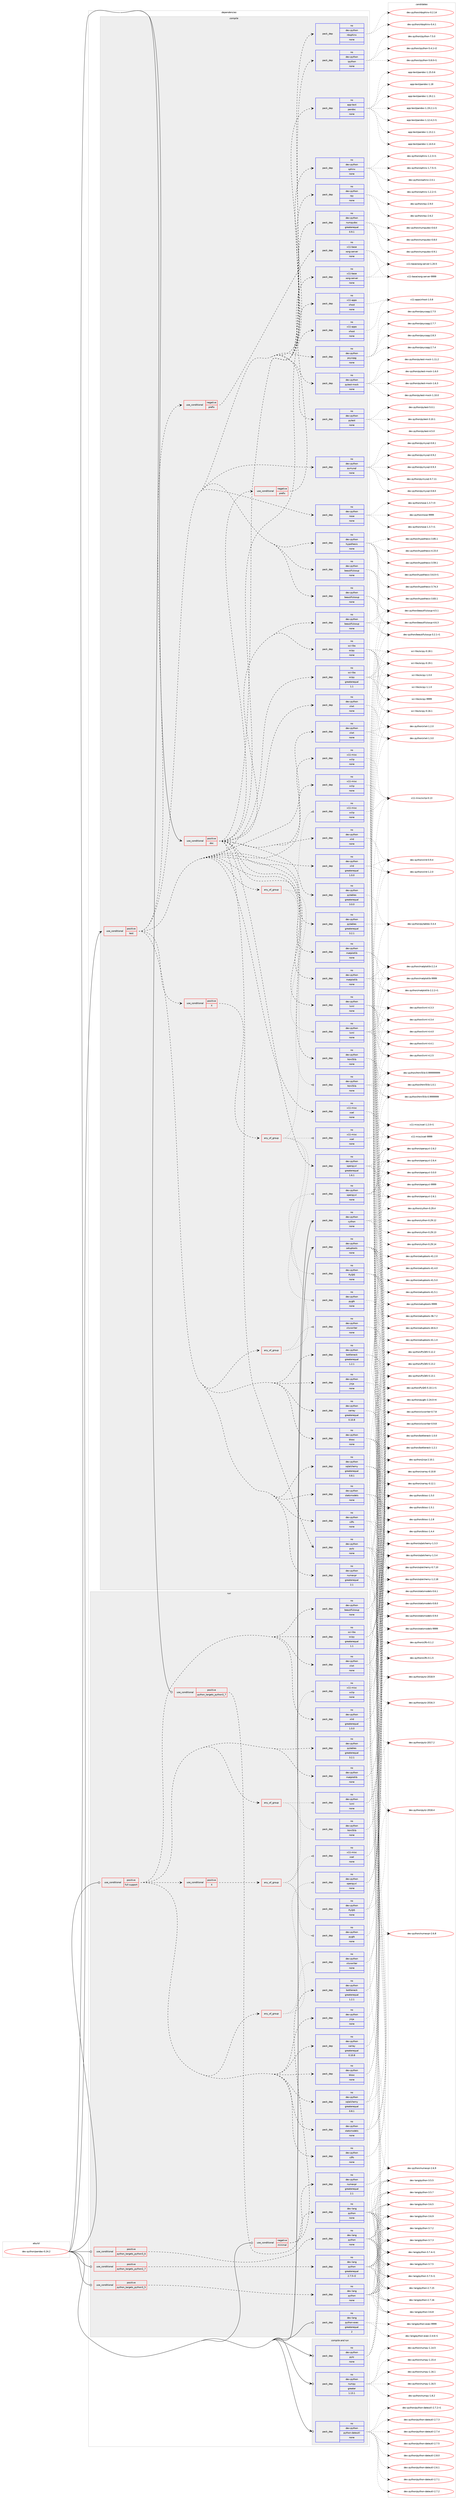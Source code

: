 digraph prolog {

# *************
# Graph options
# *************

newrank=true;
concentrate=true;
compound=true;
graph [rankdir=LR,fontname=Helvetica,fontsize=10,ranksep=1.5];#, ranksep=2.5, nodesep=0.2];
edge  [arrowhead=vee];
node  [fontname=Helvetica,fontsize=10];

# **********
# The ebuild
# **********

subgraph cluster_leftcol {
color=gray;
rank=same;
label=<<i>ebuild</i>>;
id [label="dev-python/pandas-0.24.2", color=red, width=4, href="../dev-python/pandas-0.24.2.svg"];
}

# ****************
# The dependencies
# ****************

subgraph cluster_midcol {
color=gray;
label=<<i>dependencies</i>>;
subgraph cluster_compile {
fillcolor="#eeeeee";
style=filled;
label=<<i>compile</i>>;
subgraph cond144029 {
dependency620411 [label=<<TABLE BORDER="0" CELLBORDER="1" CELLSPACING="0" CELLPADDING="4"><TR><TD ROWSPAN="3" CELLPADDING="10">use_conditional</TD></TR><TR><TD>positive</TD></TR><TR><TD>doc</TD></TR></TABLE>>, shape=none, color=red];
subgraph cond144030 {
dependency620412 [label=<<TABLE BORDER="0" CELLBORDER="1" CELLSPACING="0" CELLPADDING="4"><TR><TD ROWSPAN="3" CELLPADDING="10">use_conditional</TD></TR><TR><TD>negative</TD></TR><TR><TD>prefix</TD></TR></TABLE>>, shape=none, color=red];
subgraph pack464556 {
dependency620413 [label=<<TABLE BORDER="0" CELLBORDER="1" CELLSPACING="0" CELLPADDING="4" WIDTH="220"><TR><TD ROWSPAN="6" CELLPADDING="30">pack_dep</TD></TR><TR><TD WIDTH="110">no</TD></TR><TR><TD>x11-base</TD></TR><TR><TD>xorg-server</TD></TR><TR><TD>none</TD></TR><TR><TD></TD></TR></TABLE>>, shape=none, color=blue];
}
dependency620412:e -> dependency620413:w [weight=20,style="dashed",arrowhead="vee"];
}
dependency620411:e -> dependency620412:w [weight=20,style="dashed",arrowhead="vee"];
subgraph pack464557 {
dependency620414 [label=<<TABLE BORDER="0" CELLBORDER="1" CELLSPACING="0" CELLPADDING="4" WIDTH="220"><TR><TD ROWSPAN="6" CELLPADDING="30">pack_dep</TD></TR><TR><TD WIDTH="110">no</TD></TR><TR><TD>x11-apps</TD></TR><TR><TD>xhost</TD></TR><TR><TD>none</TD></TR><TR><TD></TD></TR></TABLE>>, shape=none, color=blue];
}
dependency620411:e -> dependency620414:w [weight=20,style="dashed",arrowhead="vee"];
subgraph pack464558 {
dependency620415 [label=<<TABLE BORDER="0" CELLBORDER="1" CELLSPACING="0" CELLPADDING="4" WIDTH="220"><TR><TD ROWSPAN="6" CELLPADDING="30">pack_dep</TD></TR><TR><TD WIDTH="110">no</TD></TR><TR><TD>app-text</TD></TR><TR><TD>pandoc</TD></TR><TR><TD>none</TD></TR><TR><TD></TD></TR></TABLE>>, shape=none, color=blue];
}
dependency620411:e -> dependency620415:w [weight=20,style="dashed",arrowhead="vee"];
subgraph pack464559 {
dependency620416 [label=<<TABLE BORDER="0" CELLBORDER="1" CELLSPACING="0" CELLPADDING="4" WIDTH="220"><TR><TD ROWSPAN="6" CELLPADDING="30">pack_dep</TD></TR><TR><TD WIDTH="110">no</TD></TR><TR><TD>dev-python</TD></TR><TR><TD>beautifulsoup</TD></TR><TR><TD>none</TD></TR><TR><TD></TD></TR></TABLE>>, shape=none, color=blue];
}
dependency620411:e -> dependency620416:w [weight=20,style="dashed",arrowhead="vee"];
subgraph pack464560 {
dependency620417 [label=<<TABLE BORDER="0" CELLBORDER="1" CELLSPACING="0" CELLPADDING="4" WIDTH="220"><TR><TD ROWSPAN="6" CELLPADDING="30">pack_dep</TD></TR><TR><TD WIDTH="110">no</TD></TR><TR><TD>dev-python</TD></TR><TR><TD>html5lib</TD></TR><TR><TD>none</TD></TR><TR><TD></TD></TR></TABLE>>, shape=none, color=blue];
}
dependency620411:e -> dependency620417:w [weight=20,style="dashed",arrowhead="vee"];
subgraph pack464561 {
dependency620418 [label=<<TABLE BORDER="0" CELLBORDER="1" CELLSPACING="0" CELLPADDING="4" WIDTH="220"><TR><TD ROWSPAN="6" CELLPADDING="30">pack_dep</TD></TR><TR><TD WIDTH="110">no</TD></TR><TR><TD>dev-python</TD></TR><TR><TD>ipython</TD></TR><TR><TD>none</TD></TR><TR><TD></TD></TR></TABLE>>, shape=none, color=blue];
}
dependency620411:e -> dependency620418:w [weight=20,style="dashed",arrowhead="vee"];
subgraph pack464562 {
dependency620419 [label=<<TABLE BORDER="0" CELLBORDER="1" CELLSPACING="0" CELLPADDING="4" WIDTH="220"><TR><TD ROWSPAN="6" CELLPADDING="30">pack_dep</TD></TR><TR><TD WIDTH="110">no</TD></TR><TR><TD>dev-python</TD></TR><TR><TD>lxml</TD></TR><TR><TD>none</TD></TR><TR><TD></TD></TR></TABLE>>, shape=none, color=blue];
}
dependency620411:e -> dependency620419:w [weight=20,style="dashed",arrowhead="vee"];
subgraph pack464563 {
dependency620420 [label=<<TABLE BORDER="0" CELLBORDER="1" CELLSPACING="0" CELLPADDING="4" WIDTH="220"><TR><TD ROWSPAN="6" CELLPADDING="30">pack_dep</TD></TR><TR><TD WIDTH="110">no</TD></TR><TR><TD>dev-python</TD></TR><TR><TD>matplotlib</TD></TR><TR><TD>none</TD></TR><TR><TD></TD></TR></TABLE>>, shape=none, color=blue];
}
dependency620411:e -> dependency620420:w [weight=20,style="dashed",arrowhead="vee"];
subgraph pack464564 {
dependency620421 [label=<<TABLE BORDER="0" CELLBORDER="1" CELLSPACING="0" CELLPADDING="4" WIDTH="220"><TR><TD ROWSPAN="6" CELLPADDING="30">pack_dep</TD></TR><TR><TD WIDTH="110">no</TD></TR><TR><TD>dev-python</TD></TR><TR><TD>nbsphinx</TD></TR><TR><TD>none</TD></TR><TR><TD></TD></TR></TABLE>>, shape=none, color=blue];
}
dependency620411:e -> dependency620421:w [weight=20,style="dashed",arrowhead="vee"];
subgraph pack464565 {
dependency620422 [label=<<TABLE BORDER="0" CELLBORDER="1" CELLSPACING="0" CELLPADDING="4" WIDTH="220"><TR><TD ROWSPAN="6" CELLPADDING="30">pack_dep</TD></TR><TR><TD WIDTH="110">no</TD></TR><TR><TD>dev-python</TD></TR><TR><TD>numpydoc</TD></TR><TR><TD>greaterequal</TD></TR><TR><TD>0.9.1</TD></TR></TABLE>>, shape=none, color=blue];
}
dependency620411:e -> dependency620422:w [weight=20,style="dashed",arrowhead="vee"];
subgraph pack464566 {
dependency620423 [label=<<TABLE BORDER="0" CELLBORDER="1" CELLSPACING="0" CELLPADDING="4" WIDTH="220"><TR><TD ROWSPAN="6" CELLPADDING="30">pack_dep</TD></TR><TR><TD WIDTH="110">no</TD></TR><TR><TD>dev-python</TD></TR><TR><TD>openpyxl</TD></TR><TR><TD>greaterequal</TD></TR><TR><TD>1.6.1</TD></TR></TABLE>>, shape=none, color=blue];
}
dependency620411:e -> dependency620423:w [weight=20,style="dashed",arrowhead="vee"];
subgraph pack464567 {
dependency620424 [label=<<TABLE BORDER="0" CELLBORDER="1" CELLSPACING="0" CELLPADDING="4" WIDTH="220"><TR><TD ROWSPAN="6" CELLPADDING="30">pack_dep</TD></TR><TR><TD WIDTH="110">no</TD></TR><TR><TD>dev-python</TD></TR><TR><TD>pytables</TD></TR><TR><TD>greaterequal</TD></TR><TR><TD>3.0.0</TD></TR></TABLE>>, shape=none, color=blue];
}
dependency620411:e -> dependency620424:w [weight=20,style="dashed",arrowhead="vee"];
subgraph pack464568 {
dependency620425 [label=<<TABLE BORDER="0" CELLBORDER="1" CELLSPACING="0" CELLPADDING="4" WIDTH="220"><TR><TD ROWSPAN="6" CELLPADDING="30">pack_dep</TD></TR><TR><TD WIDTH="110">no</TD></TR><TR><TD>dev-python</TD></TR><TR><TD>pytz</TD></TR><TR><TD>none</TD></TR><TR><TD></TD></TR></TABLE>>, shape=none, color=blue];
}
dependency620411:e -> dependency620425:w [weight=20,style="dashed",arrowhead="vee"];
subgraph pack464569 {
dependency620426 [label=<<TABLE BORDER="0" CELLBORDER="1" CELLSPACING="0" CELLPADDING="4" WIDTH="220"><TR><TD ROWSPAN="6" CELLPADDING="30">pack_dep</TD></TR><TR><TD WIDTH="110">no</TD></TR><TR><TD>dev-python</TD></TR><TR><TD>rpy</TD></TR><TR><TD>none</TD></TR><TR><TD></TD></TR></TABLE>>, shape=none, color=blue];
}
dependency620411:e -> dependency620426:w [weight=20,style="dashed",arrowhead="vee"];
subgraph pack464570 {
dependency620427 [label=<<TABLE BORDER="0" CELLBORDER="1" CELLSPACING="0" CELLPADDING="4" WIDTH="220"><TR><TD ROWSPAN="6" CELLPADDING="30">pack_dep</TD></TR><TR><TD WIDTH="110">no</TD></TR><TR><TD>dev-python</TD></TR><TR><TD>sphinx</TD></TR><TR><TD>none</TD></TR><TR><TD></TD></TR></TABLE>>, shape=none, color=blue];
}
dependency620411:e -> dependency620427:w [weight=20,style="dashed",arrowhead="vee"];
subgraph pack464571 {
dependency620428 [label=<<TABLE BORDER="0" CELLBORDER="1" CELLSPACING="0" CELLPADDING="4" WIDTH="220"><TR><TD ROWSPAN="6" CELLPADDING="30">pack_dep</TD></TR><TR><TD WIDTH="110">no</TD></TR><TR><TD>dev-python</TD></TR><TR><TD>xlrd</TD></TR><TR><TD>none</TD></TR><TR><TD></TD></TR></TABLE>>, shape=none, color=blue];
}
dependency620411:e -> dependency620428:w [weight=20,style="dashed",arrowhead="vee"];
subgraph pack464572 {
dependency620429 [label=<<TABLE BORDER="0" CELLBORDER="1" CELLSPACING="0" CELLPADDING="4" WIDTH="220"><TR><TD ROWSPAN="6" CELLPADDING="30">pack_dep</TD></TR><TR><TD WIDTH="110">no</TD></TR><TR><TD>dev-python</TD></TR><TR><TD>xlwt</TD></TR><TR><TD>none</TD></TR><TR><TD></TD></TR></TABLE>>, shape=none, color=blue];
}
dependency620411:e -> dependency620429:w [weight=20,style="dashed",arrowhead="vee"];
subgraph pack464573 {
dependency620430 [label=<<TABLE BORDER="0" CELLBORDER="1" CELLSPACING="0" CELLPADDING="4" WIDTH="220"><TR><TD ROWSPAN="6" CELLPADDING="30">pack_dep</TD></TR><TR><TD WIDTH="110">no</TD></TR><TR><TD>sci-libs</TD></TR><TR><TD>scipy</TD></TR><TR><TD>none</TD></TR><TR><TD></TD></TR></TABLE>>, shape=none, color=blue];
}
dependency620411:e -> dependency620430:w [weight=20,style="dashed",arrowhead="vee"];
subgraph pack464574 {
dependency620431 [label=<<TABLE BORDER="0" CELLBORDER="1" CELLSPACING="0" CELLPADDING="4" WIDTH="220"><TR><TD ROWSPAN="6" CELLPADDING="30">pack_dep</TD></TR><TR><TD WIDTH="110">no</TD></TR><TR><TD>x11-misc</TD></TR><TR><TD>xclip</TD></TR><TR><TD>none</TD></TR><TR><TD></TD></TR></TABLE>>, shape=none, color=blue];
}
dependency620411:e -> dependency620431:w [weight=20,style="dashed",arrowhead="vee"];
}
id:e -> dependency620411:w [weight=20,style="solid",arrowhead="vee"];
subgraph cond144031 {
dependency620432 [label=<<TABLE BORDER="0" CELLBORDER="1" CELLSPACING="0" CELLPADDING="4"><TR><TD ROWSPAN="3" CELLPADDING="10">use_conditional</TD></TR><TR><TD>positive</TD></TR><TR><TD>test</TD></TR></TABLE>>, shape=none, color=red];
subgraph cond144032 {
dependency620433 [label=<<TABLE BORDER="0" CELLBORDER="1" CELLSPACING="0" CELLPADDING="4"><TR><TD ROWSPAN="3" CELLPADDING="10">use_conditional</TD></TR><TR><TD>negative</TD></TR><TR><TD>prefix</TD></TR></TABLE>>, shape=none, color=red];
subgraph pack464575 {
dependency620434 [label=<<TABLE BORDER="0" CELLBORDER="1" CELLSPACING="0" CELLPADDING="4" WIDTH="220"><TR><TD ROWSPAN="6" CELLPADDING="30">pack_dep</TD></TR><TR><TD WIDTH="110">no</TD></TR><TR><TD>x11-base</TD></TR><TR><TD>xorg-server</TD></TR><TR><TD>none</TD></TR><TR><TD></TD></TR></TABLE>>, shape=none, color=blue];
}
dependency620433:e -> dependency620434:w [weight=20,style="dashed",arrowhead="vee"];
}
dependency620432:e -> dependency620433:w [weight=20,style="dashed",arrowhead="vee"];
subgraph pack464576 {
dependency620435 [label=<<TABLE BORDER="0" CELLBORDER="1" CELLSPACING="0" CELLPADDING="4" WIDTH="220"><TR><TD ROWSPAN="6" CELLPADDING="30">pack_dep</TD></TR><TR><TD WIDTH="110">no</TD></TR><TR><TD>x11-apps</TD></TR><TR><TD>xhost</TD></TR><TR><TD>none</TD></TR><TR><TD></TD></TR></TABLE>>, shape=none, color=blue];
}
dependency620432:e -> dependency620435:w [weight=20,style="dashed",arrowhead="vee"];
subgraph pack464577 {
dependency620436 [label=<<TABLE BORDER="0" CELLBORDER="1" CELLSPACING="0" CELLPADDING="4" WIDTH="220"><TR><TD ROWSPAN="6" CELLPADDING="30">pack_dep</TD></TR><TR><TD WIDTH="110">no</TD></TR><TR><TD>dev-python</TD></TR><TR><TD>bottleneck</TD></TR><TR><TD>greaterequal</TD></TR><TR><TD>1.2.1</TD></TR></TABLE>>, shape=none, color=blue];
}
dependency620432:e -> dependency620436:w [weight=20,style="dashed",arrowhead="vee"];
subgraph pack464578 {
dependency620437 [label=<<TABLE BORDER="0" CELLBORDER="1" CELLSPACING="0" CELLPADDING="4" WIDTH="220"><TR><TD ROWSPAN="6" CELLPADDING="30">pack_dep</TD></TR><TR><TD WIDTH="110">no</TD></TR><TR><TD>dev-python</TD></TR><TR><TD>numexpr</TD></TR><TR><TD>greaterequal</TD></TR><TR><TD>2.1</TD></TR></TABLE>>, shape=none, color=blue];
}
dependency620432:e -> dependency620437:w [weight=20,style="dashed",arrowhead="vee"];
subgraph pack464579 {
dependency620438 [label=<<TABLE BORDER="0" CELLBORDER="1" CELLSPACING="0" CELLPADDING="4" WIDTH="220"><TR><TD ROWSPAN="6" CELLPADDING="30">pack_dep</TD></TR><TR><TD WIDTH="110">no</TD></TR><TR><TD>dev-python</TD></TR><TR><TD>beautifulsoup</TD></TR><TR><TD>none</TD></TR><TR><TD></TD></TR></TABLE>>, shape=none, color=blue];
}
dependency620432:e -> dependency620438:w [weight=20,style="dashed",arrowhead="vee"];
subgraph pack464580 {
dependency620439 [label=<<TABLE BORDER="0" CELLBORDER="1" CELLSPACING="0" CELLPADDING="4" WIDTH="220"><TR><TD ROWSPAN="6" CELLPADDING="30">pack_dep</TD></TR><TR><TD WIDTH="110">no</TD></TR><TR><TD>dev-python</TD></TR><TR><TD>blosc</TD></TR><TR><TD>none</TD></TR><TR><TD></TD></TR></TABLE>>, shape=none, color=blue];
}
dependency620432:e -> dependency620439:w [weight=20,style="dashed",arrowhead="vee"];
subgraph any11453 {
dependency620440 [label=<<TABLE BORDER="0" CELLBORDER="1" CELLSPACING="0" CELLPADDING="4"><TR><TD CELLPADDING="10">any_of_group</TD></TR></TABLE>>, shape=none, color=red];subgraph pack464581 {
dependency620441 [label=<<TABLE BORDER="0" CELLBORDER="1" CELLSPACING="0" CELLPADDING="4" WIDTH="220"><TR><TD ROWSPAN="6" CELLPADDING="30">pack_dep</TD></TR><TR><TD WIDTH="110">no</TD></TR><TR><TD>dev-python</TD></TR><TR><TD>html5lib</TD></TR><TR><TD>none</TD></TR><TR><TD></TD></TR></TABLE>>, shape=none, color=blue];
}
dependency620440:e -> dependency620441:w [weight=20,style="dotted",arrowhead="oinv"];
subgraph pack464582 {
dependency620442 [label=<<TABLE BORDER="0" CELLBORDER="1" CELLSPACING="0" CELLPADDING="4" WIDTH="220"><TR><TD ROWSPAN="6" CELLPADDING="30">pack_dep</TD></TR><TR><TD WIDTH="110">no</TD></TR><TR><TD>dev-python</TD></TR><TR><TD>lxml</TD></TR><TR><TD>none</TD></TR><TR><TD></TD></TR></TABLE>>, shape=none, color=blue];
}
dependency620440:e -> dependency620442:w [weight=20,style="dotted",arrowhead="oinv"];
}
dependency620432:e -> dependency620440:w [weight=20,style="dashed",arrowhead="vee"];
subgraph pack464583 {
dependency620443 [label=<<TABLE BORDER="0" CELLBORDER="1" CELLSPACING="0" CELLPADDING="4" WIDTH="220"><TR><TD ROWSPAN="6" CELLPADDING="30">pack_dep</TD></TR><TR><TD WIDTH="110">no</TD></TR><TR><TD>dev-python</TD></TR><TR><TD>jinja</TD></TR><TR><TD>none</TD></TR><TR><TD></TD></TR></TABLE>>, shape=none, color=blue];
}
dependency620432:e -> dependency620443:w [weight=20,style="dashed",arrowhead="vee"];
subgraph pack464584 {
dependency620444 [label=<<TABLE BORDER="0" CELLBORDER="1" CELLSPACING="0" CELLPADDING="4" WIDTH="220"><TR><TD ROWSPAN="6" CELLPADDING="30">pack_dep</TD></TR><TR><TD WIDTH="110">no</TD></TR><TR><TD>dev-python</TD></TR><TR><TD>matplotlib</TD></TR><TR><TD>none</TD></TR><TR><TD></TD></TR></TABLE>>, shape=none, color=blue];
}
dependency620432:e -> dependency620444:w [weight=20,style="dashed",arrowhead="vee"];
subgraph any11454 {
dependency620445 [label=<<TABLE BORDER="0" CELLBORDER="1" CELLSPACING="0" CELLPADDING="4"><TR><TD CELLPADDING="10">any_of_group</TD></TR></TABLE>>, shape=none, color=red];subgraph pack464585 {
dependency620446 [label=<<TABLE BORDER="0" CELLBORDER="1" CELLSPACING="0" CELLPADDING="4" WIDTH="220"><TR><TD ROWSPAN="6" CELLPADDING="30">pack_dep</TD></TR><TR><TD WIDTH="110">no</TD></TR><TR><TD>dev-python</TD></TR><TR><TD>openpyxl</TD></TR><TR><TD>none</TD></TR><TR><TD></TD></TR></TABLE>>, shape=none, color=blue];
}
dependency620445:e -> dependency620446:w [weight=20,style="dotted",arrowhead="oinv"];
subgraph pack464586 {
dependency620447 [label=<<TABLE BORDER="0" CELLBORDER="1" CELLSPACING="0" CELLPADDING="4" WIDTH="220"><TR><TD ROWSPAN="6" CELLPADDING="30">pack_dep</TD></TR><TR><TD WIDTH="110">no</TD></TR><TR><TD>dev-python</TD></TR><TR><TD>xlsxwriter</TD></TR><TR><TD>none</TD></TR><TR><TD></TD></TR></TABLE>>, shape=none, color=blue];
}
dependency620445:e -> dependency620447:w [weight=20,style="dotted",arrowhead="oinv"];
}
dependency620432:e -> dependency620445:w [weight=20,style="dashed",arrowhead="vee"];
subgraph pack464587 {
dependency620448 [label=<<TABLE BORDER="0" CELLBORDER="1" CELLSPACING="0" CELLPADDING="4" WIDTH="220"><TR><TD ROWSPAN="6" CELLPADDING="30">pack_dep</TD></TR><TR><TD WIDTH="110">no</TD></TR><TR><TD>dev-python</TD></TR><TR><TD>pytables</TD></TR><TR><TD>greaterequal</TD></TR><TR><TD>3.2.1</TD></TR></TABLE>>, shape=none, color=blue];
}
dependency620432:e -> dependency620448:w [weight=20,style="dashed",arrowhead="vee"];
subgraph pack464588 {
dependency620449 [label=<<TABLE BORDER="0" CELLBORDER="1" CELLSPACING="0" CELLPADDING="4" WIDTH="220"><TR><TD ROWSPAN="6" CELLPADDING="30">pack_dep</TD></TR><TR><TD WIDTH="110">no</TD></TR><TR><TD>dev-python</TD></TR><TR><TD>s3fs</TD></TR><TR><TD>none</TD></TR><TR><TD></TD></TR></TABLE>>, shape=none, color=blue];
}
dependency620432:e -> dependency620449:w [weight=20,style="dashed",arrowhead="vee"];
subgraph pack464589 {
dependency620450 [label=<<TABLE BORDER="0" CELLBORDER="1" CELLSPACING="0" CELLPADDING="4" WIDTH="220"><TR><TD ROWSPAN="6" CELLPADDING="30">pack_dep</TD></TR><TR><TD WIDTH="110">no</TD></TR><TR><TD>dev-python</TD></TR><TR><TD>statsmodels</TD></TR><TR><TD>none</TD></TR><TR><TD></TD></TR></TABLE>>, shape=none, color=blue];
}
dependency620432:e -> dependency620450:w [weight=20,style="dashed",arrowhead="vee"];
subgraph pack464590 {
dependency620451 [label=<<TABLE BORDER="0" CELLBORDER="1" CELLSPACING="0" CELLPADDING="4" WIDTH="220"><TR><TD ROWSPAN="6" CELLPADDING="30">pack_dep</TD></TR><TR><TD WIDTH="110">no</TD></TR><TR><TD>dev-python</TD></TR><TR><TD>sqlalchemy</TD></TR><TR><TD>greaterequal</TD></TR><TR><TD>0.8.1</TD></TR></TABLE>>, shape=none, color=blue];
}
dependency620432:e -> dependency620451:w [weight=20,style="dashed",arrowhead="vee"];
subgraph pack464591 {
dependency620452 [label=<<TABLE BORDER="0" CELLBORDER="1" CELLSPACING="0" CELLPADDING="4" WIDTH="220"><TR><TD ROWSPAN="6" CELLPADDING="30">pack_dep</TD></TR><TR><TD WIDTH="110">no</TD></TR><TR><TD>dev-python</TD></TR><TR><TD>xarray</TD></TR><TR><TD>greaterequal</TD></TR><TR><TD>0.10.8</TD></TR></TABLE>>, shape=none, color=blue];
}
dependency620432:e -> dependency620452:w [weight=20,style="dashed",arrowhead="vee"];
subgraph pack464592 {
dependency620453 [label=<<TABLE BORDER="0" CELLBORDER="1" CELLSPACING="0" CELLPADDING="4" WIDTH="220"><TR><TD ROWSPAN="6" CELLPADDING="30">pack_dep</TD></TR><TR><TD WIDTH="110">no</TD></TR><TR><TD>dev-python</TD></TR><TR><TD>xlrd</TD></TR><TR><TD>greaterequal</TD></TR><TR><TD>1.0.0</TD></TR></TABLE>>, shape=none, color=blue];
}
dependency620432:e -> dependency620453:w [weight=20,style="dashed",arrowhead="vee"];
subgraph pack464593 {
dependency620454 [label=<<TABLE BORDER="0" CELLBORDER="1" CELLSPACING="0" CELLPADDING="4" WIDTH="220"><TR><TD ROWSPAN="6" CELLPADDING="30">pack_dep</TD></TR><TR><TD WIDTH="110">no</TD></TR><TR><TD>dev-python</TD></TR><TR><TD>xlwt</TD></TR><TR><TD>none</TD></TR><TR><TD></TD></TR></TABLE>>, shape=none, color=blue];
}
dependency620432:e -> dependency620454:w [weight=20,style="dashed",arrowhead="vee"];
subgraph pack464594 {
dependency620455 [label=<<TABLE BORDER="0" CELLBORDER="1" CELLSPACING="0" CELLPADDING="4" WIDTH="220"><TR><TD ROWSPAN="6" CELLPADDING="30">pack_dep</TD></TR><TR><TD WIDTH="110">no</TD></TR><TR><TD>sci-libs</TD></TR><TR><TD>scipy</TD></TR><TR><TD>greaterequal</TD></TR><TR><TD>1.1</TD></TR></TABLE>>, shape=none, color=blue];
}
dependency620432:e -> dependency620455:w [weight=20,style="dashed",arrowhead="vee"];
subgraph cond144033 {
dependency620456 [label=<<TABLE BORDER="0" CELLBORDER="1" CELLSPACING="0" CELLPADDING="4"><TR><TD ROWSPAN="3" CELLPADDING="10">use_conditional</TD></TR><TR><TD>positive</TD></TR><TR><TD>X</TD></TR></TABLE>>, shape=none, color=red];
subgraph any11455 {
dependency620457 [label=<<TABLE BORDER="0" CELLBORDER="1" CELLSPACING="0" CELLPADDING="4"><TR><TD CELLPADDING="10">any_of_group</TD></TR></TABLE>>, shape=none, color=red];subgraph pack464595 {
dependency620458 [label=<<TABLE BORDER="0" CELLBORDER="1" CELLSPACING="0" CELLPADDING="4" WIDTH="220"><TR><TD ROWSPAN="6" CELLPADDING="30">pack_dep</TD></TR><TR><TD WIDTH="110">no</TD></TR><TR><TD>dev-python</TD></TR><TR><TD>PyQt5</TD></TR><TR><TD>none</TD></TR><TR><TD></TD></TR></TABLE>>, shape=none, color=blue];
}
dependency620457:e -> dependency620458:w [weight=20,style="dotted",arrowhead="oinv"];
subgraph pack464596 {
dependency620459 [label=<<TABLE BORDER="0" CELLBORDER="1" CELLSPACING="0" CELLPADDING="4" WIDTH="220"><TR><TD ROWSPAN="6" CELLPADDING="30">pack_dep</TD></TR><TR><TD WIDTH="110">no</TD></TR><TR><TD>dev-python</TD></TR><TR><TD>pygtk</TD></TR><TR><TD>none</TD></TR><TR><TD></TD></TR></TABLE>>, shape=none, color=blue];
}
dependency620457:e -> dependency620459:w [weight=20,style="dotted",arrowhead="oinv"];
subgraph pack464597 {
dependency620460 [label=<<TABLE BORDER="0" CELLBORDER="1" CELLSPACING="0" CELLPADDING="4" WIDTH="220"><TR><TD ROWSPAN="6" CELLPADDING="30">pack_dep</TD></TR><TR><TD WIDTH="110">no</TD></TR><TR><TD>x11-misc</TD></TR><TR><TD>xclip</TD></TR><TR><TD>none</TD></TR><TR><TD></TD></TR></TABLE>>, shape=none, color=blue];
}
dependency620457:e -> dependency620460:w [weight=20,style="dotted",arrowhead="oinv"];
subgraph pack464598 {
dependency620461 [label=<<TABLE BORDER="0" CELLBORDER="1" CELLSPACING="0" CELLPADDING="4" WIDTH="220"><TR><TD ROWSPAN="6" CELLPADDING="30">pack_dep</TD></TR><TR><TD WIDTH="110">no</TD></TR><TR><TD>x11-misc</TD></TR><TR><TD>xsel</TD></TR><TR><TD>none</TD></TR><TR><TD></TD></TR></TABLE>>, shape=none, color=blue];
}
dependency620457:e -> dependency620461:w [weight=20,style="dotted",arrowhead="oinv"];
}
dependency620456:e -> dependency620457:w [weight=20,style="dashed",arrowhead="vee"];
}
dependency620432:e -> dependency620456:w [weight=20,style="dashed",arrowhead="vee"];
subgraph pack464599 {
dependency620462 [label=<<TABLE BORDER="0" CELLBORDER="1" CELLSPACING="0" CELLPADDING="4" WIDTH="220"><TR><TD ROWSPAN="6" CELLPADDING="30">pack_dep</TD></TR><TR><TD WIDTH="110">no</TD></TR><TR><TD>dev-python</TD></TR><TR><TD>beautifulsoup</TD></TR><TR><TD>none</TD></TR><TR><TD></TD></TR></TABLE>>, shape=none, color=blue];
}
dependency620432:e -> dependency620462:w [weight=20,style="dashed",arrowhead="vee"];
subgraph pack464600 {
dependency620463 [label=<<TABLE BORDER="0" CELLBORDER="1" CELLSPACING="0" CELLPADDING="4" WIDTH="220"><TR><TD ROWSPAN="6" CELLPADDING="30">pack_dep</TD></TR><TR><TD WIDTH="110">no</TD></TR><TR><TD>dev-python</TD></TR><TR><TD>hypothesis</TD></TR><TR><TD>none</TD></TR><TR><TD></TD></TR></TABLE>>, shape=none, color=blue];
}
dependency620432:e -> dependency620463:w [weight=20,style="dashed",arrowhead="vee"];
subgraph pack464601 {
dependency620464 [label=<<TABLE BORDER="0" CELLBORDER="1" CELLSPACING="0" CELLPADDING="4" WIDTH="220"><TR><TD ROWSPAN="6" CELLPADDING="30">pack_dep</TD></TR><TR><TD WIDTH="110">no</TD></TR><TR><TD>dev-python</TD></TR><TR><TD>nose</TD></TR><TR><TD>none</TD></TR><TR><TD></TD></TR></TABLE>>, shape=none, color=blue];
}
dependency620432:e -> dependency620464:w [weight=20,style="dashed",arrowhead="vee"];
subgraph pack464602 {
dependency620465 [label=<<TABLE BORDER="0" CELLBORDER="1" CELLSPACING="0" CELLPADDING="4" WIDTH="220"><TR><TD ROWSPAN="6" CELLPADDING="30">pack_dep</TD></TR><TR><TD WIDTH="110">no</TD></TR><TR><TD>dev-python</TD></TR><TR><TD>pymysql</TD></TR><TR><TD>none</TD></TR><TR><TD></TD></TR></TABLE>>, shape=none, color=blue];
}
dependency620432:e -> dependency620465:w [weight=20,style="dashed",arrowhead="vee"];
subgraph pack464603 {
dependency620466 [label=<<TABLE BORDER="0" CELLBORDER="1" CELLSPACING="0" CELLPADDING="4" WIDTH="220"><TR><TD ROWSPAN="6" CELLPADDING="30">pack_dep</TD></TR><TR><TD WIDTH="110">no</TD></TR><TR><TD>dev-python</TD></TR><TR><TD>pytest</TD></TR><TR><TD>none</TD></TR><TR><TD></TD></TR></TABLE>>, shape=none, color=blue];
}
dependency620432:e -> dependency620466:w [weight=20,style="dashed",arrowhead="vee"];
subgraph pack464604 {
dependency620467 [label=<<TABLE BORDER="0" CELLBORDER="1" CELLSPACING="0" CELLPADDING="4" WIDTH="220"><TR><TD ROWSPAN="6" CELLPADDING="30">pack_dep</TD></TR><TR><TD WIDTH="110">no</TD></TR><TR><TD>dev-python</TD></TR><TR><TD>pytest-mock</TD></TR><TR><TD>none</TD></TR><TR><TD></TD></TR></TABLE>>, shape=none, color=blue];
}
dependency620432:e -> dependency620467:w [weight=20,style="dashed",arrowhead="vee"];
subgraph pack464605 {
dependency620468 [label=<<TABLE BORDER="0" CELLBORDER="1" CELLSPACING="0" CELLPADDING="4" WIDTH="220"><TR><TD ROWSPAN="6" CELLPADDING="30">pack_dep</TD></TR><TR><TD WIDTH="110">no</TD></TR><TR><TD>dev-python</TD></TR><TR><TD>psycopg</TD></TR><TR><TD>none</TD></TR><TR><TD></TD></TR></TABLE>>, shape=none, color=blue];
}
dependency620432:e -> dependency620468:w [weight=20,style="dashed",arrowhead="vee"];
subgraph pack464606 {
dependency620469 [label=<<TABLE BORDER="0" CELLBORDER="1" CELLSPACING="0" CELLPADDING="4" WIDTH="220"><TR><TD ROWSPAN="6" CELLPADDING="30">pack_dep</TD></TR><TR><TD WIDTH="110">no</TD></TR><TR><TD>x11-misc</TD></TR><TR><TD>xclip</TD></TR><TR><TD>none</TD></TR><TR><TD></TD></TR></TABLE>>, shape=none, color=blue];
}
dependency620432:e -> dependency620469:w [weight=20,style="dashed",arrowhead="vee"];
subgraph pack464607 {
dependency620470 [label=<<TABLE BORDER="0" CELLBORDER="1" CELLSPACING="0" CELLPADDING="4" WIDTH="220"><TR><TD ROWSPAN="6" CELLPADDING="30">pack_dep</TD></TR><TR><TD WIDTH="110">no</TD></TR><TR><TD>x11-misc</TD></TR><TR><TD>xsel</TD></TR><TR><TD>none</TD></TR><TR><TD></TD></TR></TABLE>>, shape=none, color=blue];
}
dependency620432:e -> dependency620470:w [weight=20,style="dashed",arrowhead="vee"];
}
id:e -> dependency620432:w [weight=20,style="solid",arrowhead="vee"];
subgraph pack464608 {
dependency620471 [label=<<TABLE BORDER="0" CELLBORDER="1" CELLSPACING="0" CELLPADDING="4" WIDTH="220"><TR><TD ROWSPAN="6" CELLPADDING="30">pack_dep</TD></TR><TR><TD WIDTH="110">no</TD></TR><TR><TD>dev-python</TD></TR><TR><TD>cython</TD></TR><TR><TD>none</TD></TR><TR><TD></TD></TR></TABLE>>, shape=none, color=blue];
}
id:e -> dependency620471:w [weight=20,style="solid",arrowhead="vee"];
subgraph pack464609 {
dependency620472 [label=<<TABLE BORDER="0" CELLBORDER="1" CELLSPACING="0" CELLPADDING="4" WIDTH="220"><TR><TD ROWSPAN="6" CELLPADDING="30">pack_dep</TD></TR><TR><TD WIDTH="110">no</TD></TR><TR><TD>dev-python</TD></TR><TR><TD>setuptools</TD></TR><TR><TD>none</TD></TR><TR><TD></TD></TR></TABLE>>, shape=none, color=blue];
}
id:e -> dependency620472:w [weight=20,style="solid",arrowhead="vee"];
}
subgraph cluster_compileandrun {
fillcolor="#eeeeee";
style=filled;
label=<<i>compile and run</i>>;
subgraph pack464610 {
dependency620473 [label=<<TABLE BORDER="0" CELLBORDER="1" CELLSPACING="0" CELLPADDING="4" WIDTH="220"><TR><TD ROWSPAN="6" CELLPADDING="30">pack_dep</TD></TR><TR><TD WIDTH="110">no</TD></TR><TR><TD>dev-python</TD></TR><TR><TD>numpy</TD></TR><TR><TD>greater</TD></TR><TR><TD>1.13.1</TD></TR></TABLE>>, shape=none, color=blue];
}
id:e -> dependency620473:w [weight=20,style="solid",arrowhead="odotvee"];
subgraph pack464611 {
dependency620474 [label=<<TABLE BORDER="0" CELLBORDER="1" CELLSPACING="0" CELLPADDING="4" WIDTH="220"><TR><TD ROWSPAN="6" CELLPADDING="30">pack_dep</TD></TR><TR><TD WIDTH="110">no</TD></TR><TR><TD>dev-python</TD></TR><TR><TD>python-dateutil</TD></TR><TR><TD>none</TD></TR><TR><TD></TD></TR></TABLE>>, shape=none, color=blue];
}
id:e -> dependency620474:w [weight=20,style="solid",arrowhead="odotvee"];
subgraph pack464612 {
dependency620475 [label=<<TABLE BORDER="0" CELLBORDER="1" CELLSPACING="0" CELLPADDING="4" WIDTH="220"><TR><TD ROWSPAN="6" CELLPADDING="30">pack_dep</TD></TR><TR><TD WIDTH="110">no</TD></TR><TR><TD>dev-python</TD></TR><TR><TD>pytz</TD></TR><TR><TD>none</TD></TR><TR><TD></TD></TR></TABLE>>, shape=none, color=blue];
}
id:e -> dependency620475:w [weight=20,style="solid",arrowhead="odotvee"];
}
subgraph cluster_run {
fillcolor="#eeeeee";
style=filled;
label=<<i>run</i>>;
subgraph cond144034 {
dependency620476 [label=<<TABLE BORDER="0" CELLBORDER="1" CELLSPACING="0" CELLPADDING="4"><TR><TD ROWSPAN="3" CELLPADDING="10">use_conditional</TD></TR><TR><TD>negative</TD></TR><TR><TD>minimal</TD></TR></TABLE>>, shape=none, color=red];
subgraph pack464613 {
dependency620477 [label=<<TABLE BORDER="0" CELLBORDER="1" CELLSPACING="0" CELLPADDING="4" WIDTH="220"><TR><TD ROWSPAN="6" CELLPADDING="30">pack_dep</TD></TR><TR><TD WIDTH="110">no</TD></TR><TR><TD>dev-python</TD></TR><TR><TD>bottleneck</TD></TR><TR><TD>greaterequal</TD></TR><TR><TD>1.2.1</TD></TR></TABLE>>, shape=none, color=blue];
}
dependency620476:e -> dependency620477:w [weight=20,style="dashed",arrowhead="vee"];
subgraph pack464614 {
dependency620478 [label=<<TABLE BORDER="0" CELLBORDER="1" CELLSPACING="0" CELLPADDING="4" WIDTH="220"><TR><TD ROWSPAN="6" CELLPADDING="30">pack_dep</TD></TR><TR><TD WIDTH="110">no</TD></TR><TR><TD>dev-python</TD></TR><TR><TD>numexpr</TD></TR><TR><TD>greaterequal</TD></TR><TR><TD>2.1</TD></TR></TABLE>>, shape=none, color=blue];
}
dependency620476:e -> dependency620478:w [weight=20,style="dashed",arrowhead="vee"];
}
id:e -> dependency620476:w [weight=20,style="solid",arrowhead="odot"];
subgraph cond144035 {
dependency620479 [label=<<TABLE BORDER="0" CELLBORDER="1" CELLSPACING="0" CELLPADDING="4"><TR><TD ROWSPAN="3" CELLPADDING="10">use_conditional</TD></TR><TR><TD>positive</TD></TR><TR><TD>full-support</TD></TR></TABLE>>, shape=none, color=red];
subgraph pack464615 {
dependency620480 [label=<<TABLE BORDER="0" CELLBORDER="1" CELLSPACING="0" CELLPADDING="4" WIDTH="220"><TR><TD ROWSPAN="6" CELLPADDING="30">pack_dep</TD></TR><TR><TD WIDTH="110">no</TD></TR><TR><TD>dev-python</TD></TR><TR><TD>beautifulsoup</TD></TR><TR><TD>none</TD></TR><TR><TD></TD></TR></TABLE>>, shape=none, color=blue];
}
dependency620479:e -> dependency620480:w [weight=20,style="dashed",arrowhead="vee"];
subgraph pack464616 {
dependency620481 [label=<<TABLE BORDER="0" CELLBORDER="1" CELLSPACING="0" CELLPADDING="4" WIDTH="220"><TR><TD ROWSPAN="6" CELLPADDING="30">pack_dep</TD></TR><TR><TD WIDTH="110">no</TD></TR><TR><TD>dev-python</TD></TR><TR><TD>blosc</TD></TR><TR><TD>none</TD></TR><TR><TD></TD></TR></TABLE>>, shape=none, color=blue];
}
dependency620479:e -> dependency620481:w [weight=20,style="dashed",arrowhead="vee"];
subgraph any11456 {
dependency620482 [label=<<TABLE BORDER="0" CELLBORDER="1" CELLSPACING="0" CELLPADDING="4"><TR><TD CELLPADDING="10">any_of_group</TD></TR></TABLE>>, shape=none, color=red];subgraph pack464617 {
dependency620483 [label=<<TABLE BORDER="0" CELLBORDER="1" CELLSPACING="0" CELLPADDING="4" WIDTH="220"><TR><TD ROWSPAN="6" CELLPADDING="30">pack_dep</TD></TR><TR><TD WIDTH="110">no</TD></TR><TR><TD>dev-python</TD></TR><TR><TD>html5lib</TD></TR><TR><TD>none</TD></TR><TR><TD></TD></TR></TABLE>>, shape=none, color=blue];
}
dependency620482:e -> dependency620483:w [weight=20,style="dotted",arrowhead="oinv"];
subgraph pack464618 {
dependency620484 [label=<<TABLE BORDER="0" CELLBORDER="1" CELLSPACING="0" CELLPADDING="4" WIDTH="220"><TR><TD ROWSPAN="6" CELLPADDING="30">pack_dep</TD></TR><TR><TD WIDTH="110">no</TD></TR><TR><TD>dev-python</TD></TR><TR><TD>lxml</TD></TR><TR><TD>none</TD></TR><TR><TD></TD></TR></TABLE>>, shape=none, color=blue];
}
dependency620482:e -> dependency620484:w [weight=20,style="dotted",arrowhead="oinv"];
}
dependency620479:e -> dependency620482:w [weight=20,style="dashed",arrowhead="vee"];
subgraph pack464619 {
dependency620485 [label=<<TABLE BORDER="0" CELLBORDER="1" CELLSPACING="0" CELLPADDING="4" WIDTH="220"><TR><TD ROWSPAN="6" CELLPADDING="30">pack_dep</TD></TR><TR><TD WIDTH="110">no</TD></TR><TR><TD>dev-python</TD></TR><TR><TD>jinja</TD></TR><TR><TD>none</TD></TR><TR><TD></TD></TR></TABLE>>, shape=none, color=blue];
}
dependency620479:e -> dependency620485:w [weight=20,style="dashed",arrowhead="vee"];
subgraph pack464620 {
dependency620486 [label=<<TABLE BORDER="0" CELLBORDER="1" CELLSPACING="0" CELLPADDING="4" WIDTH="220"><TR><TD ROWSPAN="6" CELLPADDING="30">pack_dep</TD></TR><TR><TD WIDTH="110">no</TD></TR><TR><TD>dev-python</TD></TR><TR><TD>matplotlib</TD></TR><TR><TD>none</TD></TR><TR><TD></TD></TR></TABLE>>, shape=none, color=blue];
}
dependency620479:e -> dependency620486:w [weight=20,style="dashed",arrowhead="vee"];
subgraph any11457 {
dependency620487 [label=<<TABLE BORDER="0" CELLBORDER="1" CELLSPACING="0" CELLPADDING="4"><TR><TD CELLPADDING="10">any_of_group</TD></TR></TABLE>>, shape=none, color=red];subgraph pack464621 {
dependency620488 [label=<<TABLE BORDER="0" CELLBORDER="1" CELLSPACING="0" CELLPADDING="4" WIDTH="220"><TR><TD ROWSPAN="6" CELLPADDING="30">pack_dep</TD></TR><TR><TD WIDTH="110">no</TD></TR><TR><TD>dev-python</TD></TR><TR><TD>openpyxl</TD></TR><TR><TD>none</TD></TR><TR><TD></TD></TR></TABLE>>, shape=none, color=blue];
}
dependency620487:e -> dependency620488:w [weight=20,style="dotted",arrowhead="oinv"];
subgraph pack464622 {
dependency620489 [label=<<TABLE BORDER="0" CELLBORDER="1" CELLSPACING="0" CELLPADDING="4" WIDTH="220"><TR><TD ROWSPAN="6" CELLPADDING="30">pack_dep</TD></TR><TR><TD WIDTH="110">no</TD></TR><TR><TD>dev-python</TD></TR><TR><TD>xlsxwriter</TD></TR><TR><TD>none</TD></TR><TR><TD></TD></TR></TABLE>>, shape=none, color=blue];
}
dependency620487:e -> dependency620489:w [weight=20,style="dotted",arrowhead="oinv"];
}
dependency620479:e -> dependency620487:w [weight=20,style="dashed",arrowhead="vee"];
subgraph pack464623 {
dependency620490 [label=<<TABLE BORDER="0" CELLBORDER="1" CELLSPACING="0" CELLPADDING="4" WIDTH="220"><TR><TD ROWSPAN="6" CELLPADDING="30">pack_dep</TD></TR><TR><TD WIDTH="110">no</TD></TR><TR><TD>dev-python</TD></TR><TR><TD>pytables</TD></TR><TR><TD>greaterequal</TD></TR><TR><TD>3.2.1</TD></TR></TABLE>>, shape=none, color=blue];
}
dependency620479:e -> dependency620490:w [weight=20,style="dashed",arrowhead="vee"];
subgraph pack464624 {
dependency620491 [label=<<TABLE BORDER="0" CELLBORDER="1" CELLSPACING="0" CELLPADDING="4" WIDTH="220"><TR><TD ROWSPAN="6" CELLPADDING="30">pack_dep</TD></TR><TR><TD WIDTH="110">no</TD></TR><TR><TD>dev-python</TD></TR><TR><TD>s3fs</TD></TR><TR><TD>none</TD></TR><TR><TD></TD></TR></TABLE>>, shape=none, color=blue];
}
dependency620479:e -> dependency620491:w [weight=20,style="dashed",arrowhead="vee"];
subgraph pack464625 {
dependency620492 [label=<<TABLE BORDER="0" CELLBORDER="1" CELLSPACING="0" CELLPADDING="4" WIDTH="220"><TR><TD ROWSPAN="6" CELLPADDING="30">pack_dep</TD></TR><TR><TD WIDTH="110">no</TD></TR><TR><TD>dev-python</TD></TR><TR><TD>statsmodels</TD></TR><TR><TD>none</TD></TR><TR><TD></TD></TR></TABLE>>, shape=none, color=blue];
}
dependency620479:e -> dependency620492:w [weight=20,style="dashed",arrowhead="vee"];
subgraph pack464626 {
dependency620493 [label=<<TABLE BORDER="0" CELLBORDER="1" CELLSPACING="0" CELLPADDING="4" WIDTH="220"><TR><TD ROWSPAN="6" CELLPADDING="30">pack_dep</TD></TR><TR><TD WIDTH="110">no</TD></TR><TR><TD>dev-python</TD></TR><TR><TD>sqlalchemy</TD></TR><TR><TD>greaterequal</TD></TR><TR><TD>0.8.1</TD></TR></TABLE>>, shape=none, color=blue];
}
dependency620479:e -> dependency620493:w [weight=20,style="dashed",arrowhead="vee"];
subgraph pack464627 {
dependency620494 [label=<<TABLE BORDER="0" CELLBORDER="1" CELLSPACING="0" CELLPADDING="4" WIDTH="220"><TR><TD ROWSPAN="6" CELLPADDING="30">pack_dep</TD></TR><TR><TD WIDTH="110">no</TD></TR><TR><TD>dev-python</TD></TR><TR><TD>xarray</TD></TR><TR><TD>greaterequal</TD></TR><TR><TD>0.10.8</TD></TR></TABLE>>, shape=none, color=blue];
}
dependency620479:e -> dependency620494:w [weight=20,style="dashed",arrowhead="vee"];
subgraph pack464628 {
dependency620495 [label=<<TABLE BORDER="0" CELLBORDER="1" CELLSPACING="0" CELLPADDING="4" WIDTH="220"><TR><TD ROWSPAN="6" CELLPADDING="30">pack_dep</TD></TR><TR><TD WIDTH="110">no</TD></TR><TR><TD>dev-python</TD></TR><TR><TD>xlrd</TD></TR><TR><TD>greaterequal</TD></TR><TR><TD>1.0.0</TD></TR></TABLE>>, shape=none, color=blue];
}
dependency620479:e -> dependency620495:w [weight=20,style="dashed",arrowhead="vee"];
subgraph pack464629 {
dependency620496 [label=<<TABLE BORDER="0" CELLBORDER="1" CELLSPACING="0" CELLPADDING="4" WIDTH="220"><TR><TD ROWSPAN="6" CELLPADDING="30">pack_dep</TD></TR><TR><TD WIDTH="110">no</TD></TR><TR><TD>dev-python</TD></TR><TR><TD>xlwt</TD></TR><TR><TD>none</TD></TR><TR><TD></TD></TR></TABLE>>, shape=none, color=blue];
}
dependency620479:e -> dependency620496:w [weight=20,style="dashed",arrowhead="vee"];
subgraph pack464630 {
dependency620497 [label=<<TABLE BORDER="0" CELLBORDER="1" CELLSPACING="0" CELLPADDING="4" WIDTH="220"><TR><TD ROWSPAN="6" CELLPADDING="30">pack_dep</TD></TR><TR><TD WIDTH="110">no</TD></TR><TR><TD>sci-libs</TD></TR><TR><TD>scipy</TD></TR><TR><TD>greaterequal</TD></TR><TR><TD>1.1</TD></TR></TABLE>>, shape=none, color=blue];
}
dependency620479:e -> dependency620497:w [weight=20,style="dashed",arrowhead="vee"];
subgraph cond144036 {
dependency620498 [label=<<TABLE BORDER="0" CELLBORDER="1" CELLSPACING="0" CELLPADDING="4"><TR><TD ROWSPAN="3" CELLPADDING="10">use_conditional</TD></TR><TR><TD>positive</TD></TR><TR><TD>X</TD></TR></TABLE>>, shape=none, color=red];
subgraph any11458 {
dependency620499 [label=<<TABLE BORDER="0" CELLBORDER="1" CELLSPACING="0" CELLPADDING="4"><TR><TD CELLPADDING="10">any_of_group</TD></TR></TABLE>>, shape=none, color=red];subgraph pack464631 {
dependency620500 [label=<<TABLE BORDER="0" CELLBORDER="1" CELLSPACING="0" CELLPADDING="4" WIDTH="220"><TR><TD ROWSPAN="6" CELLPADDING="30">pack_dep</TD></TR><TR><TD WIDTH="110">no</TD></TR><TR><TD>dev-python</TD></TR><TR><TD>PyQt5</TD></TR><TR><TD>none</TD></TR><TR><TD></TD></TR></TABLE>>, shape=none, color=blue];
}
dependency620499:e -> dependency620500:w [weight=20,style="dotted",arrowhead="oinv"];
subgraph pack464632 {
dependency620501 [label=<<TABLE BORDER="0" CELLBORDER="1" CELLSPACING="0" CELLPADDING="4" WIDTH="220"><TR><TD ROWSPAN="6" CELLPADDING="30">pack_dep</TD></TR><TR><TD WIDTH="110">no</TD></TR><TR><TD>dev-python</TD></TR><TR><TD>pygtk</TD></TR><TR><TD>none</TD></TR><TR><TD></TD></TR></TABLE>>, shape=none, color=blue];
}
dependency620499:e -> dependency620501:w [weight=20,style="dotted",arrowhead="oinv"];
subgraph pack464633 {
dependency620502 [label=<<TABLE BORDER="0" CELLBORDER="1" CELLSPACING="0" CELLPADDING="4" WIDTH="220"><TR><TD ROWSPAN="6" CELLPADDING="30">pack_dep</TD></TR><TR><TD WIDTH="110">no</TD></TR><TR><TD>x11-misc</TD></TR><TR><TD>xclip</TD></TR><TR><TD>none</TD></TR><TR><TD></TD></TR></TABLE>>, shape=none, color=blue];
}
dependency620499:e -> dependency620502:w [weight=20,style="dotted",arrowhead="oinv"];
subgraph pack464634 {
dependency620503 [label=<<TABLE BORDER="0" CELLBORDER="1" CELLSPACING="0" CELLPADDING="4" WIDTH="220"><TR><TD ROWSPAN="6" CELLPADDING="30">pack_dep</TD></TR><TR><TD WIDTH="110">no</TD></TR><TR><TD>x11-misc</TD></TR><TR><TD>xsel</TD></TR><TR><TD>none</TD></TR><TR><TD></TD></TR></TABLE>>, shape=none, color=blue];
}
dependency620499:e -> dependency620503:w [weight=20,style="dotted",arrowhead="oinv"];
}
dependency620498:e -> dependency620499:w [weight=20,style="dashed",arrowhead="vee"];
}
dependency620479:e -> dependency620498:w [weight=20,style="dashed",arrowhead="vee"];
}
id:e -> dependency620479:w [weight=20,style="solid",arrowhead="odot"];
subgraph cond144037 {
dependency620504 [label=<<TABLE BORDER="0" CELLBORDER="1" CELLSPACING="0" CELLPADDING="4"><TR><TD ROWSPAN="3" CELLPADDING="10">use_conditional</TD></TR><TR><TD>positive</TD></TR><TR><TD>python_targets_python2_7</TD></TR></TABLE>>, shape=none, color=red];
subgraph pack464635 {
dependency620505 [label=<<TABLE BORDER="0" CELLBORDER="1" CELLSPACING="0" CELLPADDING="4" WIDTH="220"><TR><TD ROWSPAN="6" CELLPADDING="30">pack_dep</TD></TR><TR><TD WIDTH="110">no</TD></TR><TR><TD>dev-lang</TD></TR><TR><TD>python</TD></TR><TR><TD>greaterequal</TD></TR><TR><TD>2.7.5-r2</TD></TR></TABLE>>, shape=none, color=blue];
}
dependency620504:e -> dependency620505:w [weight=20,style="dashed",arrowhead="vee"];
}
id:e -> dependency620504:w [weight=20,style="solid",arrowhead="odot"];
subgraph cond144038 {
dependency620506 [label=<<TABLE BORDER="0" CELLBORDER="1" CELLSPACING="0" CELLPADDING="4"><TR><TD ROWSPAN="3" CELLPADDING="10">use_conditional</TD></TR><TR><TD>positive</TD></TR><TR><TD>python_targets_python3_5</TD></TR></TABLE>>, shape=none, color=red];
subgraph pack464636 {
dependency620507 [label=<<TABLE BORDER="0" CELLBORDER="1" CELLSPACING="0" CELLPADDING="4" WIDTH="220"><TR><TD ROWSPAN="6" CELLPADDING="30">pack_dep</TD></TR><TR><TD WIDTH="110">no</TD></TR><TR><TD>dev-lang</TD></TR><TR><TD>python</TD></TR><TR><TD>none</TD></TR><TR><TD></TD></TR></TABLE>>, shape=none, color=blue];
}
dependency620506:e -> dependency620507:w [weight=20,style="dashed",arrowhead="vee"];
}
id:e -> dependency620506:w [weight=20,style="solid",arrowhead="odot"];
subgraph cond144039 {
dependency620508 [label=<<TABLE BORDER="0" CELLBORDER="1" CELLSPACING="0" CELLPADDING="4"><TR><TD ROWSPAN="3" CELLPADDING="10">use_conditional</TD></TR><TR><TD>positive</TD></TR><TR><TD>python_targets_python3_6</TD></TR></TABLE>>, shape=none, color=red];
subgraph pack464637 {
dependency620509 [label=<<TABLE BORDER="0" CELLBORDER="1" CELLSPACING="0" CELLPADDING="4" WIDTH="220"><TR><TD ROWSPAN="6" CELLPADDING="30">pack_dep</TD></TR><TR><TD WIDTH="110">no</TD></TR><TR><TD>dev-lang</TD></TR><TR><TD>python</TD></TR><TR><TD>none</TD></TR><TR><TD></TD></TR></TABLE>>, shape=none, color=blue];
}
dependency620508:e -> dependency620509:w [weight=20,style="dashed",arrowhead="vee"];
}
id:e -> dependency620508:w [weight=20,style="solid",arrowhead="odot"];
subgraph cond144040 {
dependency620510 [label=<<TABLE BORDER="0" CELLBORDER="1" CELLSPACING="0" CELLPADDING="4"><TR><TD ROWSPAN="3" CELLPADDING="10">use_conditional</TD></TR><TR><TD>positive</TD></TR><TR><TD>python_targets_python3_7</TD></TR></TABLE>>, shape=none, color=red];
subgraph pack464638 {
dependency620511 [label=<<TABLE BORDER="0" CELLBORDER="1" CELLSPACING="0" CELLPADDING="4" WIDTH="220"><TR><TD ROWSPAN="6" CELLPADDING="30">pack_dep</TD></TR><TR><TD WIDTH="110">no</TD></TR><TR><TD>dev-lang</TD></TR><TR><TD>python</TD></TR><TR><TD>none</TD></TR><TR><TD></TD></TR></TABLE>>, shape=none, color=blue];
}
dependency620510:e -> dependency620511:w [weight=20,style="dashed",arrowhead="vee"];
}
id:e -> dependency620510:w [weight=20,style="solid",arrowhead="odot"];
subgraph pack464639 {
dependency620512 [label=<<TABLE BORDER="0" CELLBORDER="1" CELLSPACING="0" CELLPADDING="4" WIDTH="220"><TR><TD ROWSPAN="6" CELLPADDING="30">pack_dep</TD></TR><TR><TD WIDTH="110">no</TD></TR><TR><TD>dev-lang</TD></TR><TR><TD>python-exec</TD></TR><TR><TD>greaterequal</TD></TR><TR><TD>2</TD></TR></TABLE>>, shape=none, color=blue];
}
id:e -> dependency620512:w [weight=20,style="solid",arrowhead="odot"];
}
}

# **************
# The candidates
# **************

subgraph cluster_choices {
rank=same;
color=gray;
label=<<i>candidates</i>>;

subgraph choice464556 {
color=black;
nodesep=1;
choice1204949459897115101471201111141034511510111411810111445494650484653 [label="x11-base/xorg-server-1.20.5", color=red, width=4,href="../x11-base/xorg-server-1.20.5.svg"];
choice120494945989711510147120111114103451151011141181011144557575757 [label="x11-base/xorg-server-9999", color=red, width=4,href="../x11-base/xorg-server-9999.svg"];
dependency620413:e -> choice1204949459897115101471201111141034511510111411810111445494650484653:w [style=dotted,weight="100"];
dependency620413:e -> choice120494945989711510147120111114103451151011141181011144557575757:w [style=dotted,weight="100"];
}
subgraph choice464557 {
color=black;
nodesep=1;
choice1204949459711211211547120104111115116454946484656 [label="x11-apps/xhost-1.0.8", color=red, width=4,href="../x11-apps/xhost-1.0.8.svg"];
dependency620414:e -> choice1204949459711211211547120104111115116454946484656:w [style=dotted,weight="100"];
}
subgraph choice464558 {
color=black;
nodesep=1;
choice97112112451161011201164711297110100111994549464950465246504511449 [label="app-text/pandoc-1.12.4.2-r1", color=red, width=4,href="../app-text/pandoc-1.12.4.2-r1.svg"];
choice9711211245116101120116471129711010011199454946495146504649 [label="app-text/pandoc-1.13.2.1", color=red, width=4,href="../app-text/pandoc-1.13.2.1.svg"];
choice9711211245116101120116471129711010011199454946495246484652 [label="app-text/pandoc-1.14.0.4", color=red, width=4,href="../app-text/pandoc-1.14.0.4.svg"];
choice9711211245116101120116471129711010011199454946495346484654 [label="app-text/pandoc-1.15.0.6", color=red, width=4,href="../app-text/pandoc-1.15.0.6.svg"];
choice97112112451161011201164711297110100111994549464956 [label="app-text/pandoc-1.18", color=red, width=4,href="../app-text/pandoc-1.18.svg"];
choice9711211245116101120116471129711010011199454946495746504649 [label="app-text/pandoc-1.19.2.1", color=red, width=4,href="../app-text/pandoc-1.19.2.1.svg"];
choice97112112451161011201164711297110100111994549464957465046494511449 [label="app-text/pandoc-1.19.2.1-r1", color=red, width=4,href="../app-text/pandoc-1.19.2.1-r1.svg"];
dependency620415:e -> choice97112112451161011201164711297110100111994549464950465246504511449:w [style=dotted,weight="100"];
dependency620415:e -> choice9711211245116101120116471129711010011199454946495146504649:w [style=dotted,weight="100"];
dependency620415:e -> choice9711211245116101120116471129711010011199454946495246484652:w [style=dotted,weight="100"];
dependency620415:e -> choice9711211245116101120116471129711010011199454946495346484654:w [style=dotted,weight="100"];
dependency620415:e -> choice97112112451161011201164711297110100111994549464956:w [style=dotted,weight="100"];
dependency620415:e -> choice9711211245116101120116471129711010011199454946495746504649:w [style=dotted,weight="100"];
dependency620415:e -> choice97112112451161011201164711297110100111994549464957465046494511449:w [style=dotted,weight="100"];
}
subgraph choice464559 {
color=black;
nodesep=1;
choice100101118451121211161041111104798101971171161051021171081151111171124551465046494511449 [label="dev-python/beautifulsoup-3.2.1-r1", color=red, width=4,href="../dev-python/beautifulsoup-3.2.1-r1.svg"];
choice10010111845112121116104111110479810197117116105102117108115111117112455246534649 [label="dev-python/beautifulsoup-4.5.1", color=red, width=4,href="../dev-python/beautifulsoup-4.5.1.svg"];
choice10010111845112121116104111110479810197117116105102117108115111117112455246544651 [label="dev-python/beautifulsoup-4.6.3", color=red, width=4,href="../dev-python/beautifulsoup-4.6.3.svg"];
dependency620416:e -> choice100101118451121211161041111104798101971171161051021171081151111171124551465046494511449:w [style=dotted,weight="100"];
dependency620416:e -> choice10010111845112121116104111110479810197117116105102117108115111117112455246534649:w [style=dotted,weight="100"];
dependency620416:e -> choice10010111845112121116104111110479810197117116105102117108115111117112455246544651:w [style=dotted,weight="100"];
}
subgraph choice464560 {
color=black;
nodesep=1;
choice1001011184511212111610411111047104116109108531081059845484657575757575757 [label="dev-python/html5lib-0.9999999", color=red, width=4,href="../dev-python/html5lib-0.9999999.svg"];
choice10010111845112121116104111110471041161091085310810598454846575757575757575757 [label="dev-python/html5lib-0.999999999", color=red, width=4,href="../dev-python/html5lib-0.999999999.svg"];
choice10010111845112121116104111110471041161091085310810598454946484649 [label="dev-python/html5lib-1.0.1", color=red, width=4,href="../dev-python/html5lib-1.0.1.svg"];
dependency620417:e -> choice1001011184511212111610411111047104116109108531081059845484657575757575757:w [style=dotted,weight="100"];
dependency620417:e -> choice10010111845112121116104111110471041161091085310810598454846575757575757575757:w [style=dotted,weight="100"];
dependency620417:e -> choice10010111845112121116104111110471041161091085310810598454946484649:w [style=dotted,weight="100"];
}
subgraph choice464561 {
color=black;
nodesep=1;
choice10010111845112121116104111110471051121211161041111104553465246494511450 [label="dev-python/ipython-5.4.1-r2", color=red, width=4,href="../dev-python/ipython-5.4.1-r2.svg"];
choice10010111845112121116104111110471051121211161041111104553465646484511449 [label="dev-python/ipython-5.8.0-r1", color=red, width=4,href="../dev-python/ipython-5.8.0-r1.svg"];
choice1001011184511212111610411111047105112121116104111110455546534648 [label="dev-python/ipython-7.5.0", color=red, width=4,href="../dev-python/ipython-7.5.0.svg"];
dependency620418:e -> choice10010111845112121116104111110471051121211161041111104553465246494511450:w [style=dotted,weight="100"];
dependency620418:e -> choice10010111845112121116104111110471051121211161041111104553465646484511449:w [style=dotted,weight="100"];
dependency620418:e -> choice1001011184511212111610411111047105112121116104111110455546534648:w [style=dotted,weight="100"];
}
subgraph choice464562 {
color=black;
nodesep=1;
choice1001011184511212111610411111047108120109108455246504653 [label="dev-python/lxml-4.2.5", color=red, width=4,href="../dev-python/lxml-4.2.5.svg"];
choice1001011184511212111610411111047108120109108455246514651 [label="dev-python/lxml-4.3.3", color=red, width=4,href="../dev-python/lxml-4.3.3.svg"];
choice1001011184511212111610411111047108120109108455246514652 [label="dev-python/lxml-4.3.4", color=red, width=4,href="../dev-python/lxml-4.3.4.svg"];
choice1001011184511212111610411111047108120109108455246524648 [label="dev-python/lxml-4.4.0", color=red, width=4,href="../dev-python/lxml-4.4.0.svg"];
choice1001011184511212111610411111047108120109108455246524649 [label="dev-python/lxml-4.4.1", color=red, width=4,href="../dev-python/lxml-4.4.1.svg"];
dependency620419:e -> choice1001011184511212111610411111047108120109108455246504653:w [style=dotted,weight="100"];
dependency620419:e -> choice1001011184511212111610411111047108120109108455246514651:w [style=dotted,weight="100"];
dependency620419:e -> choice1001011184511212111610411111047108120109108455246514652:w [style=dotted,weight="100"];
dependency620419:e -> choice1001011184511212111610411111047108120109108455246524648:w [style=dotted,weight="100"];
dependency620419:e -> choice1001011184511212111610411111047108120109108455246524649:w [style=dotted,weight="100"];
}
subgraph choice464563 {
color=black;
nodesep=1;
choice100101118451121211161041111104710997116112108111116108105984550465046504511449 [label="dev-python/matplotlib-2.2.2-r1", color=red, width=4,href="../dev-python/matplotlib-2.2.2-r1.svg"];
choice10010111845112121116104111110471099711611210811111610810598455046504652 [label="dev-python/matplotlib-2.2.4", color=red, width=4,href="../dev-python/matplotlib-2.2.4.svg"];
choice100101118451121211161041111104710997116112108111116108105984557575757 [label="dev-python/matplotlib-9999", color=red, width=4,href="../dev-python/matplotlib-9999.svg"];
dependency620420:e -> choice100101118451121211161041111104710997116112108111116108105984550465046504511449:w [style=dotted,weight="100"];
dependency620420:e -> choice10010111845112121116104111110471099711611210811111610810598455046504652:w [style=dotted,weight="100"];
dependency620420:e -> choice100101118451121211161041111104710997116112108111116108105984557575757:w [style=dotted,weight="100"];
}
subgraph choice464564 {
color=black;
nodesep=1;
choice10010111845112121116104111110471109811511210410511012045484650464952 [label="dev-python/nbsphinx-0.2.14", color=red, width=4,href="../dev-python/nbsphinx-0.2.14.svg"];
choice100101118451121211161041111104711098115112104105110120454846524649 [label="dev-python/nbsphinx-0.4.1", color=red, width=4,href="../dev-python/nbsphinx-0.4.1.svg"];
dependency620421:e -> choice10010111845112121116104111110471109811511210410511012045484650464952:w [style=dotted,weight="100"];
dependency620421:e -> choice100101118451121211161041111104711098115112104105110120454846524649:w [style=dotted,weight="100"];
}
subgraph choice464565 {
color=black;
nodesep=1;
choice100101118451121211161041111104711011710911212110011199454846544648 [label="dev-python/numpydoc-0.6.0", color=red, width=4,href="../dev-python/numpydoc-0.6.0.svg"];
choice100101118451121211161041111104711011710911212110011199454846564648 [label="dev-python/numpydoc-0.8.0", color=red, width=4,href="../dev-python/numpydoc-0.8.0.svg"];
choice100101118451121211161041111104711011710911212110011199454846574649 [label="dev-python/numpydoc-0.9.1", color=red, width=4,href="../dev-python/numpydoc-0.9.1.svg"];
dependency620422:e -> choice100101118451121211161041111104711011710911212110011199454846544648:w [style=dotted,weight="100"];
dependency620422:e -> choice100101118451121211161041111104711011710911212110011199454846564648:w [style=dotted,weight="100"];
dependency620422:e -> choice100101118451121211161041111104711011710911212110011199454846574649:w [style=dotted,weight="100"];
}
subgraph choice464566 {
color=black;
nodesep=1;
choice1001011184511212111610411111047111112101110112121120108455046544649 [label="dev-python/openpyxl-2.6.1", color=red, width=4,href="../dev-python/openpyxl-2.6.1.svg"];
choice1001011184511212111610411111047111112101110112121120108455046544650 [label="dev-python/openpyxl-2.6.2", color=red, width=4,href="../dev-python/openpyxl-2.6.2.svg"];
choice1001011184511212111610411111047111112101110112121120108455046544652 [label="dev-python/openpyxl-2.6.4", color=red, width=4,href="../dev-python/openpyxl-2.6.4.svg"];
choice1001011184511212111610411111047111112101110112121120108455146484648 [label="dev-python/openpyxl-3.0.0", color=red, width=4,href="../dev-python/openpyxl-3.0.0.svg"];
choice10010111845112121116104111110471111121011101121211201084557575757 [label="dev-python/openpyxl-9999", color=red, width=4,href="../dev-python/openpyxl-9999.svg"];
dependency620423:e -> choice1001011184511212111610411111047111112101110112121120108455046544649:w [style=dotted,weight="100"];
dependency620423:e -> choice1001011184511212111610411111047111112101110112121120108455046544650:w [style=dotted,weight="100"];
dependency620423:e -> choice1001011184511212111610411111047111112101110112121120108455046544652:w [style=dotted,weight="100"];
dependency620423:e -> choice1001011184511212111610411111047111112101110112121120108455146484648:w [style=dotted,weight="100"];
dependency620423:e -> choice10010111845112121116104111110471111121011101121211201084557575757:w [style=dotted,weight="100"];
}
subgraph choice464567 {
color=black;
nodesep=1;
choice10010111845112121116104111110471121211169798108101115455146524652 [label="dev-python/pytables-3.4.4", color=red, width=4,href="../dev-python/pytables-3.4.4.svg"];
dependency620424:e -> choice10010111845112121116104111110471121211169798108101115455146524652:w [style=dotted,weight="100"];
}
subgraph choice464568 {
color=black;
nodesep=1;
choice100101118451121211161041111104711212111612245504849544651 [label="dev-python/pytz-2016.3", color=red, width=4,href="../dev-python/pytz-2016.3.svg"];
choice100101118451121211161041111104711212111612245504849554650 [label="dev-python/pytz-2017.2", color=red, width=4,href="../dev-python/pytz-2017.2.svg"];
choice100101118451121211161041111104711212111612245504849564652 [label="dev-python/pytz-2018.4", color=red, width=4,href="../dev-python/pytz-2018.4.svg"];
choice100101118451121211161041111104711212111612245504849564657 [label="dev-python/pytz-2018.9", color=red, width=4,href="../dev-python/pytz-2018.9.svg"];
dependency620425:e -> choice100101118451121211161041111104711212111612245504849544651:w [style=dotted,weight="100"];
dependency620425:e -> choice100101118451121211161041111104711212111612245504849554650:w [style=dotted,weight="100"];
dependency620425:e -> choice100101118451121211161041111104711212111612245504849564652:w [style=dotted,weight="100"];
dependency620425:e -> choice100101118451121211161041111104711212111612245504849564657:w [style=dotted,weight="100"];
}
subgraph choice464569 {
color=black;
nodesep=1;
choice1001011184511212111610411111047114112121455046544650 [label="dev-python/rpy-2.6.2", color=red, width=4,href="../dev-python/rpy-2.6.2.svg"];
choice1001011184511212111610411111047114112121455046574648 [label="dev-python/rpy-2.9.0", color=red, width=4,href="../dev-python/rpy-2.9.0.svg"];
dependency620426:e -> choice1001011184511212111610411111047114112121455046544650:w [style=dotted,weight="100"];
dependency620426:e -> choice1001011184511212111610411111047114112121455046574648:w [style=dotted,weight="100"];
}
subgraph choice464570 {
color=black;
nodesep=1;
choice10010111845112121116104111110471151121041051101204549465046504511449 [label="dev-python/sphinx-1.2.2-r1", color=red, width=4,href="../dev-python/sphinx-1.2.2-r1.svg"];
choice10010111845112121116104111110471151121041051101204549465046514511449 [label="dev-python/sphinx-1.2.3-r1", color=red, width=4,href="../dev-python/sphinx-1.2.3-r1.svg"];
choice10010111845112121116104111110471151121041051101204549465546534511449 [label="dev-python/sphinx-1.7.5-r1", color=red, width=4,href="../dev-python/sphinx-1.7.5-r1.svg"];
choice1001011184511212111610411111047115112104105110120455046484649 [label="dev-python/sphinx-2.0.1", color=red, width=4,href="../dev-python/sphinx-2.0.1.svg"];
dependency620427:e -> choice10010111845112121116104111110471151121041051101204549465046504511449:w [style=dotted,weight="100"];
dependency620427:e -> choice10010111845112121116104111110471151121041051101204549465046514511449:w [style=dotted,weight="100"];
dependency620427:e -> choice10010111845112121116104111110471151121041051101204549465546534511449:w [style=dotted,weight="100"];
dependency620427:e -> choice1001011184511212111610411111047115112104105110120455046484649:w [style=dotted,weight="100"];
}
subgraph choice464571 {
color=black;
nodesep=1;
choice1001011184511212111610411111047120108114100454846574652 [label="dev-python/xlrd-0.9.4", color=red, width=4,href="../dev-python/xlrd-0.9.4.svg"];
choice1001011184511212111610411111047120108114100454946504648 [label="dev-python/xlrd-1.2.0", color=red, width=4,href="../dev-python/xlrd-1.2.0.svg"];
dependency620428:e -> choice1001011184511212111610411111047120108114100454846574652:w [style=dotted,weight="100"];
dependency620428:e -> choice1001011184511212111610411111047120108114100454946504648:w [style=dotted,weight="100"];
}
subgraph choice464572 {
color=black;
nodesep=1;
choice1001011184511212111610411111047120108119116454946504648 [label="dev-python/xlwt-1.2.0", color=red, width=4,href="../dev-python/xlwt-1.2.0.svg"];
choice1001011184511212111610411111047120108119116454946514648 [label="dev-python/xlwt-1.3.0", color=red, width=4,href="../dev-python/xlwt-1.3.0.svg"];
dependency620429:e -> choice1001011184511212111610411111047120108119116454946504648:w [style=dotted,weight="100"];
dependency620429:e -> choice1001011184511212111610411111047120108119116454946514648:w [style=dotted,weight="100"];
}
subgraph choice464573 {
color=black;
nodesep=1;
choice115991054510810598115471159910511212145484649544649 [label="sci-libs/scipy-0.16.1", color=red, width=4,href="../sci-libs/scipy-0.16.1.svg"];
choice115991054510810598115471159910511212145484649564649 [label="sci-libs/scipy-0.18.1", color=red, width=4,href="../sci-libs/scipy-0.18.1.svg"];
choice115991054510810598115471159910511212145484649574649 [label="sci-libs/scipy-0.19.1", color=red, width=4,href="../sci-libs/scipy-0.19.1.svg"];
choice1159910545108105981154711599105112121454946484648 [label="sci-libs/scipy-1.0.0", color=red, width=4,href="../sci-libs/scipy-1.0.0.svg"];
choice1159910545108105981154711599105112121454946494648 [label="sci-libs/scipy-1.1.0", color=red, width=4,href="../sci-libs/scipy-1.1.0.svg"];
choice11599105451081059811547115991051121214557575757 [label="sci-libs/scipy-9999", color=red, width=4,href="../sci-libs/scipy-9999.svg"];
dependency620430:e -> choice115991054510810598115471159910511212145484649544649:w [style=dotted,weight="100"];
dependency620430:e -> choice115991054510810598115471159910511212145484649564649:w [style=dotted,weight="100"];
dependency620430:e -> choice115991054510810598115471159910511212145484649574649:w [style=dotted,weight="100"];
dependency620430:e -> choice1159910545108105981154711599105112121454946484648:w [style=dotted,weight="100"];
dependency620430:e -> choice1159910545108105981154711599105112121454946494648:w [style=dotted,weight="100"];
dependency620430:e -> choice11599105451081059811547115991051121214557575757:w [style=dotted,weight="100"];
}
subgraph choice464574 {
color=black;
nodesep=1;
choice1204949451091051159947120991081051124548464951 [label="x11-misc/xclip-0.13", color=red, width=4,href="../x11-misc/xclip-0.13.svg"];
dependency620431:e -> choice1204949451091051159947120991081051124548464951:w [style=dotted,weight="100"];
}
subgraph choice464575 {
color=black;
nodesep=1;
choice1204949459897115101471201111141034511510111411810111445494650484653 [label="x11-base/xorg-server-1.20.5", color=red, width=4,href="../x11-base/xorg-server-1.20.5.svg"];
choice120494945989711510147120111114103451151011141181011144557575757 [label="x11-base/xorg-server-9999", color=red, width=4,href="../x11-base/xorg-server-9999.svg"];
dependency620434:e -> choice1204949459897115101471201111141034511510111411810111445494650484653:w [style=dotted,weight="100"];
dependency620434:e -> choice120494945989711510147120111114103451151011141181011144557575757:w [style=dotted,weight="100"];
}
subgraph choice464576 {
color=black;
nodesep=1;
choice1204949459711211211547120104111115116454946484656 [label="x11-apps/xhost-1.0.8", color=red, width=4,href="../x11-apps/xhost-1.0.8.svg"];
dependency620435:e -> choice1204949459711211211547120104111115116454946484656:w [style=dotted,weight="100"];
}
subgraph choice464577 {
color=black;
nodesep=1;
choice10010111845112121116104111110479811111611610810111010199107454946484648 [label="dev-python/bottleneck-1.0.0", color=red, width=4,href="../dev-python/bottleneck-1.0.0.svg"];
choice10010111845112121116104111110479811111611610810111010199107454946504649 [label="dev-python/bottleneck-1.2.1", color=red, width=4,href="../dev-python/bottleneck-1.2.1.svg"];
dependency620436:e -> choice10010111845112121116104111110479811111611610810111010199107454946484648:w [style=dotted,weight="100"];
dependency620436:e -> choice10010111845112121116104111110479811111611610810111010199107454946504649:w [style=dotted,weight="100"];
}
subgraph choice464578 {
color=black;
nodesep=1;
choice1001011184511212111610411111047110117109101120112114455046544656 [label="dev-python/numexpr-2.6.8", color=red, width=4,href="../dev-python/numexpr-2.6.8.svg"];
choice1001011184511212111610411111047110117109101120112114455046544657 [label="dev-python/numexpr-2.6.9", color=red, width=4,href="../dev-python/numexpr-2.6.9.svg"];
dependency620437:e -> choice1001011184511212111610411111047110117109101120112114455046544656:w [style=dotted,weight="100"];
dependency620437:e -> choice1001011184511212111610411111047110117109101120112114455046544657:w [style=dotted,weight="100"];
}
subgraph choice464579 {
color=black;
nodesep=1;
choice100101118451121211161041111104798101971171161051021171081151111171124551465046494511449 [label="dev-python/beautifulsoup-3.2.1-r1", color=red, width=4,href="../dev-python/beautifulsoup-3.2.1-r1.svg"];
choice10010111845112121116104111110479810197117116105102117108115111117112455246534649 [label="dev-python/beautifulsoup-4.5.1", color=red, width=4,href="../dev-python/beautifulsoup-4.5.1.svg"];
choice10010111845112121116104111110479810197117116105102117108115111117112455246544651 [label="dev-python/beautifulsoup-4.6.3", color=red, width=4,href="../dev-python/beautifulsoup-4.6.3.svg"];
dependency620438:e -> choice100101118451121211161041111104798101971171161051021171081151111171124551465046494511449:w [style=dotted,weight="100"];
dependency620438:e -> choice10010111845112121116104111110479810197117116105102117108115111117112455246534649:w [style=dotted,weight="100"];
dependency620438:e -> choice10010111845112121116104111110479810197117116105102117108115111117112455246544651:w [style=dotted,weight="100"];
}
subgraph choice464580 {
color=black;
nodesep=1;
choice10010111845112121116104111110479810811111599454946504656 [label="dev-python/blosc-1.2.8", color=red, width=4,href="../dev-python/blosc-1.2.8.svg"];
choice10010111845112121116104111110479810811111599454946524652 [label="dev-python/blosc-1.4.4", color=red, width=4,href="../dev-python/blosc-1.4.4.svg"];
choice10010111845112121116104111110479810811111599454946534648 [label="dev-python/blosc-1.5.0", color=red, width=4,href="../dev-python/blosc-1.5.0.svg"];
choice10010111845112121116104111110479810811111599454946534649 [label="dev-python/blosc-1.5.1", color=red, width=4,href="../dev-python/blosc-1.5.1.svg"];
dependency620439:e -> choice10010111845112121116104111110479810811111599454946504656:w [style=dotted,weight="100"];
dependency620439:e -> choice10010111845112121116104111110479810811111599454946524652:w [style=dotted,weight="100"];
dependency620439:e -> choice10010111845112121116104111110479810811111599454946534648:w [style=dotted,weight="100"];
dependency620439:e -> choice10010111845112121116104111110479810811111599454946534649:w [style=dotted,weight="100"];
}
subgraph choice464581 {
color=black;
nodesep=1;
choice1001011184511212111610411111047104116109108531081059845484657575757575757 [label="dev-python/html5lib-0.9999999", color=red, width=4,href="../dev-python/html5lib-0.9999999.svg"];
choice10010111845112121116104111110471041161091085310810598454846575757575757575757 [label="dev-python/html5lib-0.999999999", color=red, width=4,href="../dev-python/html5lib-0.999999999.svg"];
choice10010111845112121116104111110471041161091085310810598454946484649 [label="dev-python/html5lib-1.0.1", color=red, width=4,href="../dev-python/html5lib-1.0.1.svg"];
dependency620441:e -> choice1001011184511212111610411111047104116109108531081059845484657575757575757:w [style=dotted,weight="100"];
dependency620441:e -> choice10010111845112121116104111110471041161091085310810598454846575757575757575757:w [style=dotted,weight="100"];
dependency620441:e -> choice10010111845112121116104111110471041161091085310810598454946484649:w [style=dotted,weight="100"];
}
subgraph choice464582 {
color=black;
nodesep=1;
choice1001011184511212111610411111047108120109108455246504653 [label="dev-python/lxml-4.2.5", color=red, width=4,href="../dev-python/lxml-4.2.5.svg"];
choice1001011184511212111610411111047108120109108455246514651 [label="dev-python/lxml-4.3.3", color=red, width=4,href="../dev-python/lxml-4.3.3.svg"];
choice1001011184511212111610411111047108120109108455246514652 [label="dev-python/lxml-4.3.4", color=red, width=4,href="../dev-python/lxml-4.3.4.svg"];
choice1001011184511212111610411111047108120109108455246524648 [label="dev-python/lxml-4.4.0", color=red, width=4,href="../dev-python/lxml-4.4.0.svg"];
choice1001011184511212111610411111047108120109108455246524649 [label="dev-python/lxml-4.4.1", color=red, width=4,href="../dev-python/lxml-4.4.1.svg"];
dependency620442:e -> choice1001011184511212111610411111047108120109108455246504653:w [style=dotted,weight="100"];
dependency620442:e -> choice1001011184511212111610411111047108120109108455246514651:w [style=dotted,weight="100"];
dependency620442:e -> choice1001011184511212111610411111047108120109108455246514652:w [style=dotted,weight="100"];
dependency620442:e -> choice1001011184511212111610411111047108120109108455246524648:w [style=dotted,weight="100"];
dependency620442:e -> choice1001011184511212111610411111047108120109108455246524649:w [style=dotted,weight="100"];
}
subgraph choice464583 {
color=black;
nodesep=1;
choice10010111845112121116104111110471061051101069745504649484649 [label="dev-python/jinja-2.10.1", color=red, width=4,href="../dev-python/jinja-2.10.1.svg"];
dependency620443:e -> choice10010111845112121116104111110471061051101069745504649484649:w [style=dotted,weight="100"];
}
subgraph choice464584 {
color=black;
nodesep=1;
choice100101118451121211161041111104710997116112108111116108105984550465046504511449 [label="dev-python/matplotlib-2.2.2-r1", color=red, width=4,href="../dev-python/matplotlib-2.2.2-r1.svg"];
choice10010111845112121116104111110471099711611210811111610810598455046504652 [label="dev-python/matplotlib-2.2.4", color=red, width=4,href="../dev-python/matplotlib-2.2.4.svg"];
choice100101118451121211161041111104710997116112108111116108105984557575757 [label="dev-python/matplotlib-9999", color=red, width=4,href="../dev-python/matplotlib-9999.svg"];
dependency620444:e -> choice100101118451121211161041111104710997116112108111116108105984550465046504511449:w [style=dotted,weight="100"];
dependency620444:e -> choice10010111845112121116104111110471099711611210811111610810598455046504652:w [style=dotted,weight="100"];
dependency620444:e -> choice100101118451121211161041111104710997116112108111116108105984557575757:w [style=dotted,weight="100"];
}
subgraph choice464585 {
color=black;
nodesep=1;
choice1001011184511212111610411111047111112101110112121120108455046544649 [label="dev-python/openpyxl-2.6.1", color=red, width=4,href="../dev-python/openpyxl-2.6.1.svg"];
choice1001011184511212111610411111047111112101110112121120108455046544650 [label="dev-python/openpyxl-2.6.2", color=red, width=4,href="../dev-python/openpyxl-2.6.2.svg"];
choice1001011184511212111610411111047111112101110112121120108455046544652 [label="dev-python/openpyxl-2.6.4", color=red, width=4,href="../dev-python/openpyxl-2.6.4.svg"];
choice1001011184511212111610411111047111112101110112121120108455146484648 [label="dev-python/openpyxl-3.0.0", color=red, width=4,href="../dev-python/openpyxl-3.0.0.svg"];
choice10010111845112121116104111110471111121011101121211201084557575757 [label="dev-python/openpyxl-9999", color=red, width=4,href="../dev-python/openpyxl-9999.svg"];
dependency620446:e -> choice1001011184511212111610411111047111112101110112121120108455046544649:w [style=dotted,weight="100"];
dependency620446:e -> choice1001011184511212111610411111047111112101110112121120108455046544650:w [style=dotted,weight="100"];
dependency620446:e -> choice1001011184511212111610411111047111112101110112121120108455046544652:w [style=dotted,weight="100"];
dependency620446:e -> choice1001011184511212111610411111047111112101110112121120108455146484648:w [style=dotted,weight="100"];
dependency620446:e -> choice10010111845112121116104111110471111121011101121211201084557575757:w [style=dotted,weight="100"];
}
subgraph choice464586 {
color=black;
nodesep=1;
choice1001011184511212111610411111047120108115120119114105116101114454846554656 [label="dev-python/xlsxwriter-0.7.8", color=red, width=4,href="../dev-python/xlsxwriter-0.7.8.svg"];
choice1001011184511212111610411111047120108115120119114105116101114454846574656 [label="dev-python/xlsxwriter-0.9.8", color=red, width=4,href="../dev-python/xlsxwriter-0.9.8.svg"];
dependency620447:e -> choice1001011184511212111610411111047120108115120119114105116101114454846554656:w [style=dotted,weight="100"];
dependency620447:e -> choice1001011184511212111610411111047120108115120119114105116101114454846574656:w [style=dotted,weight="100"];
}
subgraph choice464587 {
color=black;
nodesep=1;
choice10010111845112121116104111110471121211169798108101115455146524652 [label="dev-python/pytables-3.4.4", color=red, width=4,href="../dev-python/pytables-3.4.4.svg"];
dependency620448:e -> choice10010111845112121116104111110471121211169798108101115455146524652:w [style=dotted,weight="100"];
}
subgraph choice464588 {
color=black;
nodesep=1;
choice100101118451121211161041111104711551102115454846494650 [label="dev-python/s3fs-0.1.2", color=red, width=4,href="../dev-python/s3fs-0.1.2.svg"];
choice100101118451121211161041111104711551102115454846494653 [label="dev-python/s3fs-0.1.5", color=red, width=4,href="../dev-python/s3fs-0.1.5.svg"];
dependency620449:e -> choice100101118451121211161041111104711551102115454846494650:w [style=dotted,weight="100"];
dependency620449:e -> choice100101118451121211161041111104711551102115454846494653:w [style=dotted,weight="100"];
}
subgraph choice464589 {
color=black;
nodesep=1;
choice100101118451121211161041111104711511697116115109111100101108115454846544649 [label="dev-python/statsmodels-0.6.1", color=red, width=4,href="../dev-python/statsmodels-0.6.1.svg"];
choice100101118451121211161041111104711511697116115109111100101108115454846564648 [label="dev-python/statsmodels-0.8.0", color=red, width=4,href="../dev-python/statsmodels-0.8.0.svg"];
choice100101118451121211161041111104711511697116115109111100101108115454846574648 [label="dev-python/statsmodels-0.9.0", color=red, width=4,href="../dev-python/statsmodels-0.9.0.svg"];
choice1001011184511212111610411111047115116971161151091111001011081154557575757 [label="dev-python/statsmodels-9999", color=red, width=4,href="../dev-python/statsmodels-9999.svg"];
dependency620450:e -> choice100101118451121211161041111104711511697116115109111100101108115454846544649:w [style=dotted,weight="100"];
dependency620450:e -> choice100101118451121211161041111104711511697116115109111100101108115454846564648:w [style=dotted,weight="100"];
dependency620450:e -> choice100101118451121211161041111104711511697116115109111100101108115454846574648:w [style=dotted,weight="100"];
dependency620450:e -> choice1001011184511212111610411111047115116971161151091111001011081154557575757:w [style=dotted,weight="100"];
}
subgraph choice464590 {
color=black;
nodesep=1;
choice1001011184511212111610411111047115113108971089910410110912145484655464948 [label="dev-python/sqlalchemy-0.7.10", color=red, width=4,href="../dev-python/sqlalchemy-0.7.10.svg"];
choice1001011184511212111610411111047115113108971089910410110912145494650464956 [label="dev-python/sqlalchemy-1.2.18", color=red, width=4,href="../dev-python/sqlalchemy-1.2.18.svg"];
choice10010111845112121116104111110471151131089710899104101109121454946514651 [label="dev-python/sqlalchemy-1.3.3", color=red, width=4,href="../dev-python/sqlalchemy-1.3.3.svg"];
choice10010111845112121116104111110471151131089710899104101109121454946514652 [label="dev-python/sqlalchemy-1.3.4", color=red, width=4,href="../dev-python/sqlalchemy-1.3.4.svg"];
dependency620451:e -> choice1001011184511212111610411111047115113108971089910410110912145484655464948:w [style=dotted,weight="100"];
dependency620451:e -> choice1001011184511212111610411111047115113108971089910410110912145494650464956:w [style=dotted,weight="100"];
dependency620451:e -> choice10010111845112121116104111110471151131089710899104101109121454946514651:w [style=dotted,weight="100"];
dependency620451:e -> choice10010111845112121116104111110471151131089710899104101109121454946514652:w [style=dotted,weight="100"];
}
subgraph choice464591 {
color=black;
nodesep=1;
choice1001011184511212111610411111047120971141149712145484649484656 [label="dev-python/xarray-0.10.8", color=red, width=4,href="../dev-python/xarray-0.10.8.svg"];
choice1001011184511212111610411111047120971141149712145484649504649 [label="dev-python/xarray-0.12.1", color=red, width=4,href="../dev-python/xarray-0.12.1.svg"];
dependency620452:e -> choice1001011184511212111610411111047120971141149712145484649484656:w [style=dotted,weight="100"];
dependency620452:e -> choice1001011184511212111610411111047120971141149712145484649504649:w [style=dotted,weight="100"];
}
subgraph choice464592 {
color=black;
nodesep=1;
choice1001011184511212111610411111047120108114100454846574652 [label="dev-python/xlrd-0.9.4", color=red, width=4,href="../dev-python/xlrd-0.9.4.svg"];
choice1001011184511212111610411111047120108114100454946504648 [label="dev-python/xlrd-1.2.0", color=red, width=4,href="../dev-python/xlrd-1.2.0.svg"];
dependency620453:e -> choice1001011184511212111610411111047120108114100454846574652:w [style=dotted,weight="100"];
dependency620453:e -> choice1001011184511212111610411111047120108114100454946504648:w [style=dotted,weight="100"];
}
subgraph choice464593 {
color=black;
nodesep=1;
choice1001011184511212111610411111047120108119116454946504648 [label="dev-python/xlwt-1.2.0", color=red, width=4,href="../dev-python/xlwt-1.2.0.svg"];
choice1001011184511212111610411111047120108119116454946514648 [label="dev-python/xlwt-1.3.0", color=red, width=4,href="../dev-python/xlwt-1.3.0.svg"];
dependency620454:e -> choice1001011184511212111610411111047120108119116454946504648:w [style=dotted,weight="100"];
dependency620454:e -> choice1001011184511212111610411111047120108119116454946514648:w [style=dotted,weight="100"];
}
subgraph choice464594 {
color=black;
nodesep=1;
choice115991054510810598115471159910511212145484649544649 [label="sci-libs/scipy-0.16.1", color=red, width=4,href="../sci-libs/scipy-0.16.1.svg"];
choice115991054510810598115471159910511212145484649564649 [label="sci-libs/scipy-0.18.1", color=red, width=4,href="../sci-libs/scipy-0.18.1.svg"];
choice115991054510810598115471159910511212145484649574649 [label="sci-libs/scipy-0.19.1", color=red, width=4,href="../sci-libs/scipy-0.19.1.svg"];
choice1159910545108105981154711599105112121454946484648 [label="sci-libs/scipy-1.0.0", color=red, width=4,href="../sci-libs/scipy-1.0.0.svg"];
choice1159910545108105981154711599105112121454946494648 [label="sci-libs/scipy-1.1.0", color=red, width=4,href="../sci-libs/scipy-1.1.0.svg"];
choice11599105451081059811547115991051121214557575757 [label="sci-libs/scipy-9999", color=red, width=4,href="../sci-libs/scipy-9999.svg"];
dependency620455:e -> choice115991054510810598115471159910511212145484649544649:w [style=dotted,weight="100"];
dependency620455:e -> choice115991054510810598115471159910511212145484649564649:w [style=dotted,weight="100"];
dependency620455:e -> choice115991054510810598115471159910511212145484649574649:w [style=dotted,weight="100"];
dependency620455:e -> choice1159910545108105981154711599105112121454946484648:w [style=dotted,weight="100"];
dependency620455:e -> choice1159910545108105981154711599105112121454946494648:w [style=dotted,weight="100"];
dependency620455:e -> choice11599105451081059811547115991051121214557575757:w [style=dotted,weight="100"];
}
subgraph choice464595 {
color=black;
nodesep=1;
choice1001011184511212111610411111047801218111653455346494846494511449 [label="dev-python/PyQt5-5.10.1-r1", color=red, width=4,href="../dev-python/PyQt5-5.10.1-r1.svg"];
choice100101118451121211161041111104780121811165345534649504650 [label="dev-python/PyQt5-5.12.2", color=red, width=4,href="../dev-python/PyQt5-5.12.2.svg"];
choice100101118451121211161041111104780121811165345534649514649 [label="dev-python/PyQt5-5.13.1", color=red, width=4,href="../dev-python/PyQt5-5.13.1.svg"];
choice100101118451121211161041111104780121811165345534649514650 [label="dev-python/PyQt5-5.13.2", color=red, width=4,href="../dev-python/PyQt5-5.13.2.svg"];
dependency620458:e -> choice1001011184511212111610411111047801218111653455346494846494511449:w [style=dotted,weight="100"];
dependency620458:e -> choice100101118451121211161041111104780121811165345534649504650:w [style=dotted,weight="100"];
dependency620458:e -> choice100101118451121211161041111104780121811165345534649514649:w [style=dotted,weight="100"];
dependency620458:e -> choice100101118451121211161041111104780121811165345534649514650:w [style=dotted,weight="100"];
}
subgraph choice464596 {
color=black;
nodesep=1;
choice1001011184511212111610411111047112121103116107455046505246484511452 [label="dev-python/pygtk-2.24.0-r4", color=red, width=4,href="../dev-python/pygtk-2.24.0-r4.svg"];
dependency620459:e -> choice1001011184511212111610411111047112121103116107455046505246484511452:w [style=dotted,weight="100"];
}
subgraph choice464597 {
color=black;
nodesep=1;
choice1204949451091051159947120991081051124548464951 [label="x11-misc/xclip-0.13", color=red, width=4,href="../x11-misc/xclip-0.13.svg"];
dependency620460:e -> choice1204949451091051159947120991081051124548464951:w [style=dotted,weight="100"];
}
subgraph choice464598 {
color=black;
nodesep=1;
choice12049494510910511599471201151011084549465046484511449 [label="x11-misc/xsel-1.2.0-r1", color=red, width=4,href="../x11-misc/xsel-1.2.0-r1.svg"];
choice12049494510910511599471201151011084557575757 [label="x11-misc/xsel-9999", color=red, width=4,href="../x11-misc/xsel-9999.svg"];
dependency620461:e -> choice12049494510910511599471201151011084549465046484511449:w [style=dotted,weight="100"];
dependency620461:e -> choice12049494510910511599471201151011084557575757:w [style=dotted,weight="100"];
}
subgraph choice464599 {
color=black;
nodesep=1;
choice100101118451121211161041111104798101971171161051021171081151111171124551465046494511449 [label="dev-python/beautifulsoup-3.2.1-r1", color=red, width=4,href="../dev-python/beautifulsoup-3.2.1-r1.svg"];
choice10010111845112121116104111110479810197117116105102117108115111117112455246534649 [label="dev-python/beautifulsoup-4.5.1", color=red, width=4,href="../dev-python/beautifulsoup-4.5.1.svg"];
choice10010111845112121116104111110479810197117116105102117108115111117112455246544651 [label="dev-python/beautifulsoup-4.6.3", color=red, width=4,href="../dev-python/beautifulsoup-4.6.3.svg"];
dependency620462:e -> choice100101118451121211161041111104798101971171161051021171081151111171124551465046494511449:w [style=dotted,weight="100"];
dependency620462:e -> choice10010111845112121116104111110479810197117116105102117108115111117112455246534649:w [style=dotted,weight="100"];
dependency620462:e -> choice10010111845112121116104111110479810197117116105102117108115111117112455246544651:w [style=dotted,weight="100"];
}
subgraph choice464600 {
color=black;
nodesep=1;
choice100101118451121211161041111104710412111211111610410111510511545514653574649 [label="dev-python/hypothesis-3.59.1", color=red, width=4,href="../dev-python/hypothesis-3.59.1.svg"];
choice10010111845112121116104111110471041211121111161041011151051154551465446484511449 [label="dev-python/hypothesis-3.6.0-r1", color=red, width=4,href="../dev-python/hypothesis-3.6.0-r1.svg"];
choice100101118451121211161041111104710412111211111610410111510511545514655524651 [label="dev-python/hypothesis-3.74.3", color=red, width=4,href="../dev-python/hypothesis-3.74.3.svg"];
choice100101118451121211161041111104710412111211111610410111510511545514656514649 [label="dev-python/hypothesis-3.83.1", color=red, width=4,href="../dev-python/hypothesis-3.83.1.svg"];
choice100101118451121211161041111104710412111211111610410111510511545514656534649 [label="dev-python/hypothesis-3.85.1", color=red, width=4,href="../dev-python/hypothesis-3.85.1.svg"];
choice100101118451121211161041111104710412111211111610410111510511545524649534648 [label="dev-python/hypothesis-4.15.0", color=red, width=4,href="../dev-python/hypothesis-4.15.0.svg"];
dependency620463:e -> choice100101118451121211161041111104710412111211111610410111510511545514653574649:w [style=dotted,weight="100"];
dependency620463:e -> choice10010111845112121116104111110471041211121111161041011151051154551465446484511449:w [style=dotted,weight="100"];
dependency620463:e -> choice100101118451121211161041111104710412111211111610410111510511545514655524651:w [style=dotted,weight="100"];
dependency620463:e -> choice100101118451121211161041111104710412111211111610410111510511545514656514649:w [style=dotted,weight="100"];
dependency620463:e -> choice100101118451121211161041111104710412111211111610410111510511545514656534649:w [style=dotted,weight="100"];
dependency620463:e -> choice100101118451121211161041111104710412111211111610410111510511545524649534648:w [style=dotted,weight="100"];
}
subgraph choice464601 {
color=black;
nodesep=1;
choice10010111845112121116104111110471101111151014549465146554511449 [label="dev-python/nose-1.3.7-r1", color=red, width=4,href="../dev-python/nose-1.3.7-r1.svg"];
choice10010111845112121116104111110471101111151014549465146554511451 [label="dev-python/nose-1.3.7-r3", color=red, width=4,href="../dev-python/nose-1.3.7-r3.svg"];
choice10010111845112121116104111110471101111151014557575757 [label="dev-python/nose-9999", color=red, width=4,href="../dev-python/nose-9999.svg"];
dependency620464:e -> choice10010111845112121116104111110471101111151014549465146554511449:w [style=dotted,weight="100"];
dependency620464:e -> choice10010111845112121116104111110471101111151014549465146554511451:w [style=dotted,weight="100"];
dependency620464:e -> choice10010111845112121116104111110471101111151014557575757:w [style=dotted,weight="100"];
}
subgraph choice464602 {
color=black;
nodesep=1;
choice100101118451121211161041111104711212110912111511310845484655464949 [label="dev-python/pymysql-0.7.11", color=red, width=4,href="../dev-python/pymysql-0.7.11.svg"];
choice1001011184511212111610411111047112121109121115113108454846564648 [label="dev-python/pymysql-0.8.0", color=red, width=4,href="../dev-python/pymysql-0.8.0.svg"];
choice1001011184511212111610411111047112121109121115113108454846564649 [label="dev-python/pymysql-0.8.1", color=red, width=4,href="../dev-python/pymysql-0.8.1.svg"];
choice1001011184511212111610411111047112121109121115113108454846574650 [label="dev-python/pymysql-0.9.2", color=red, width=4,href="../dev-python/pymysql-0.9.2.svg"];
choice1001011184511212111610411111047112121109121115113108454846574651 [label="dev-python/pymysql-0.9.3", color=red, width=4,href="../dev-python/pymysql-0.9.3.svg"];
dependency620465:e -> choice100101118451121211161041111104711212110912111511310845484655464949:w [style=dotted,weight="100"];
dependency620465:e -> choice1001011184511212111610411111047112121109121115113108454846564648:w [style=dotted,weight="100"];
dependency620465:e -> choice1001011184511212111610411111047112121109121115113108454846564649:w [style=dotted,weight="100"];
dependency620465:e -> choice1001011184511212111610411111047112121109121115113108454846574650:w [style=dotted,weight="100"];
dependency620465:e -> choice1001011184511212111610411111047112121109121115113108454846574651:w [style=dotted,weight="100"];
}
subgraph choice464603 {
color=black;
nodesep=1;
choice100101118451121211161041111104711212111610111511645514649484649 [label="dev-python/pytest-3.10.1", color=red, width=4,href="../dev-python/pytest-3.10.1.svg"];
choice1001011184511212111610411111047112121116101115116455246534648 [label="dev-python/pytest-4.5.0", color=red, width=4,href="../dev-python/pytest-4.5.0.svg"];
choice1001011184511212111610411111047112121116101115116455346484649 [label="dev-python/pytest-5.0.1", color=red, width=4,href="../dev-python/pytest-5.0.1.svg"];
dependency620466:e -> choice100101118451121211161041111104711212111610111511645514649484649:w [style=dotted,weight="100"];
dependency620466:e -> choice1001011184511212111610411111047112121116101115116455246534648:w [style=dotted,weight="100"];
dependency620466:e -> choice1001011184511212111610411111047112121116101115116455346484649:w [style=dotted,weight="100"];
}
subgraph choice464604 {
color=black;
nodesep=1;
choice1001011184511212111610411111047112121116101115116451091119910745494649484648 [label="dev-python/pytest-mock-1.10.0", color=red, width=4,href="../dev-python/pytest-mock-1.10.0.svg"];
choice1001011184511212111610411111047112121116101115116451091119910745494649494650 [label="dev-python/pytest-mock-1.11.2", color=red, width=4,href="../dev-python/pytest-mock-1.11.2.svg"];
choice10010111845112121116104111110471121211161011151164510911199107454946544648 [label="dev-python/pytest-mock-1.6.0", color=red, width=4,href="../dev-python/pytest-mock-1.6.0.svg"];
choice10010111845112121116104111110471121211161011151164510911199107454946544651 [label="dev-python/pytest-mock-1.6.3", color=red, width=4,href="../dev-python/pytest-mock-1.6.3.svg"];
dependency620467:e -> choice1001011184511212111610411111047112121116101115116451091119910745494649484648:w [style=dotted,weight="100"];
dependency620467:e -> choice1001011184511212111610411111047112121116101115116451091119910745494649494650:w [style=dotted,weight="100"];
dependency620467:e -> choice10010111845112121116104111110471121211161011151164510911199107454946544648:w [style=dotted,weight="100"];
dependency620467:e -> choice10010111845112121116104111110471121211161011151164510911199107454946544651:w [style=dotted,weight="100"];
}
subgraph choice464605 {
color=black;
nodesep=1;
choice100101118451121211161041111104711211512199111112103455046554652 [label="dev-python/psycopg-2.7.4", color=red, width=4,href="../dev-python/psycopg-2.7.4.svg"];
choice100101118451121211161041111104711211512199111112103455046554653 [label="dev-python/psycopg-2.7.5", color=red, width=4,href="../dev-python/psycopg-2.7.5.svg"];
choice100101118451121211161041111104711211512199111112103455046554655 [label="dev-python/psycopg-2.7.7", color=red, width=4,href="../dev-python/psycopg-2.7.7.svg"];
choice100101118451121211161041111104711211512199111112103455046564651 [label="dev-python/psycopg-2.8.3", color=red, width=4,href="../dev-python/psycopg-2.8.3.svg"];
dependency620468:e -> choice100101118451121211161041111104711211512199111112103455046554652:w [style=dotted,weight="100"];
dependency620468:e -> choice100101118451121211161041111104711211512199111112103455046554653:w [style=dotted,weight="100"];
dependency620468:e -> choice100101118451121211161041111104711211512199111112103455046554655:w [style=dotted,weight="100"];
dependency620468:e -> choice100101118451121211161041111104711211512199111112103455046564651:w [style=dotted,weight="100"];
}
subgraph choice464606 {
color=black;
nodesep=1;
choice1204949451091051159947120991081051124548464951 [label="x11-misc/xclip-0.13", color=red, width=4,href="../x11-misc/xclip-0.13.svg"];
dependency620469:e -> choice1204949451091051159947120991081051124548464951:w [style=dotted,weight="100"];
}
subgraph choice464607 {
color=black;
nodesep=1;
choice12049494510910511599471201151011084549465046484511449 [label="x11-misc/xsel-1.2.0-r1", color=red, width=4,href="../x11-misc/xsel-1.2.0-r1.svg"];
choice12049494510910511599471201151011084557575757 [label="x11-misc/xsel-9999", color=red, width=4,href="../x11-misc/xsel-9999.svg"];
dependency620470:e -> choice12049494510910511599471201151011084549465046484511449:w [style=dotted,weight="100"];
dependency620470:e -> choice12049494510910511599471201151011084557575757:w [style=dotted,weight="100"];
}
subgraph choice464608 {
color=black;
nodesep=1;
choice1001011184511212111610411111047991211161041111104548465057464950 [label="dev-python/cython-0.29.12", color=red, width=4,href="../dev-python/cython-0.29.12.svg"];
choice1001011184511212111610411111047991211161041111104548465057464951 [label="dev-python/cython-0.29.13", color=red, width=4,href="../dev-python/cython-0.29.13.svg"];
choice1001011184511212111610411111047991211161041111104548465057464952 [label="dev-python/cython-0.29.14", color=red, width=4,href="../dev-python/cython-0.29.14.svg"];
choice10010111845112121116104111110479912111610411111045484650574652 [label="dev-python/cython-0.29.4", color=red, width=4,href="../dev-python/cython-0.29.4.svg"];
dependency620471:e -> choice1001011184511212111610411111047991211161041111104548465057464950:w [style=dotted,weight="100"];
dependency620471:e -> choice1001011184511212111610411111047991211161041111104548465057464951:w [style=dotted,weight="100"];
dependency620471:e -> choice1001011184511212111610411111047991211161041111104548465057464952:w [style=dotted,weight="100"];
dependency620471:e -> choice10010111845112121116104111110479912111610411111045484650574652:w [style=dotted,weight="100"];
}
subgraph choice464609 {
color=black;
nodesep=1;
choice100101118451121211161041111104711510111611711211611111110811545515446554650 [label="dev-python/setuptools-36.7.2", color=red, width=4,href="../dev-python/setuptools-36.7.2.svg"];
choice100101118451121211161041111104711510111611711211611111110811545524846544651 [label="dev-python/setuptools-40.6.3", color=red, width=4,href="../dev-python/setuptools-40.6.3.svg"];
choice100101118451121211161041111104711510111611711211611111110811545524946494648 [label="dev-python/setuptools-41.1.0", color=red, width=4,href="../dev-python/setuptools-41.1.0.svg"];
choice100101118451121211161041111104711510111611711211611111110811545524946504648 [label="dev-python/setuptools-41.2.0", color=red, width=4,href="../dev-python/setuptools-41.2.0.svg"];
choice100101118451121211161041111104711510111611711211611111110811545524946524648 [label="dev-python/setuptools-41.4.0", color=red, width=4,href="../dev-python/setuptools-41.4.0.svg"];
choice100101118451121211161041111104711510111611711211611111110811545524946534648 [label="dev-python/setuptools-41.5.0", color=red, width=4,href="../dev-python/setuptools-41.5.0.svg"];
choice100101118451121211161041111104711510111611711211611111110811545524946534649 [label="dev-python/setuptools-41.5.1", color=red, width=4,href="../dev-python/setuptools-41.5.1.svg"];
choice10010111845112121116104111110471151011161171121161111111081154557575757 [label="dev-python/setuptools-9999", color=red, width=4,href="../dev-python/setuptools-9999.svg"];
dependency620472:e -> choice100101118451121211161041111104711510111611711211611111110811545515446554650:w [style=dotted,weight="100"];
dependency620472:e -> choice100101118451121211161041111104711510111611711211611111110811545524846544651:w [style=dotted,weight="100"];
dependency620472:e -> choice100101118451121211161041111104711510111611711211611111110811545524946494648:w [style=dotted,weight="100"];
dependency620472:e -> choice100101118451121211161041111104711510111611711211611111110811545524946504648:w [style=dotted,weight="100"];
dependency620472:e -> choice100101118451121211161041111104711510111611711211611111110811545524946524648:w [style=dotted,weight="100"];
dependency620472:e -> choice100101118451121211161041111104711510111611711211611111110811545524946534648:w [style=dotted,weight="100"];
dependency620472:e -> choice100101118451121211161041111104711510111611711211611111110811545524946534649:w [style=dotted,weight="100"];
dependency620472:e -> choice10010111845112121116104111110471151011161171121161111111081154557575757:w [style=dotted,weight="100"];
}
subgraph choice464610 {
color=black;
nodesep=1;
choice100101118451121211161041111104711011710911212145494649524653 [label="dev-python/numpy-1.14.5", color=red, width=4,href="../dev-python/numpy-1.14.5.svg"];
choice100101118451121211161041111104711011710911212145494649534652 [label="dev-python/numpy-1.15.4", color=red, width=4,href="../dev-python/numpy-1.15.4.svg"];
choice100101118451121211161041111104711011710911212145494649544649 [label="dev-python/numpy-1.16.1", color=red, width=4,href="../dev-python/numpy-1.16.1.svg"];
choice100101118451121211161041111104711011710911212145494649544653 [label="dev-python/numpy-1.16.5", color=red, width=4,href="../dev-python/numpy-1.16.5.svg"];
choice1001011184511212111610411111047110117109112121454946564650 [label="dev-python/numpy-1.8.2", color=red, width=4,href="../dev-python/numpy-1.8.2.svg"];
dependency620473:e -> choice100101118451121211161041111104711011710911212145494649524653:w [style=dotted,weight="100"];
dependency620473:e -> choice100101118451121211161041111104711011710911212145494649534652:w [style=dotted,weight="100"];
dependency620473:e -> choice100101118451121211161041111104711011710911212145494649544649:w [style=dotted,weight="100"];
dependency620473:e -> choice100101118451121211161041111104711011710911212145494649544653:w [style=dotted,weight="100"];
dependency620473:e -> choice1001011184511212111610411111047110117109112121454946564650:w [style=dotted,weight="100"];
}
subgraph choice464611 {
color=black;
nodesep=1;
choice10010111845112121116104111110471121211161041111104510097116101117116105108455046544649 [label="dev-python/python-dateutil-2.6.1", color=red, width=4,href="../dev-python/python-dateutil-2.6.1.svg"];
choice10010111845112121116104111110471121211161041111104510097116101117116105108455046554649 [label="dev-python/python-dateutil-2.7.1", color=red, width=4,href="../dev-python/python-dateutil-2.7.1.svg"];
choice10010111845112121116104111110471121211161041111104510097116101117116105108455046554650 [label="dev-python/python-dateutil-2.7.2", color=red, width=4,href="../dev-python/python-dateutil-2.7.2.svg"];
choice100101118451121211161041111104711212111610411111045100971161011171161051084550465546504511449 [label="dev-python/python-dateutil-2.7.2-r1", color=red, width=4,href="../dev-python/python-dateutil-2.7.2-r1.svg"];
choice10010111845112121116104111110471121211161041111104510097116101117116105108455046554651 [label="dev-python/python-dateutil-2.7.3", color=red, width=4,href="../dev-python/python-dateutil-2.7.3.svg"];
choice10010111845112121116104111110471121211161041111104510097116101117116105108455046554652 [label="dev-python/python-dateutil-2.7.4", color=red, width=4,href="../dev-python/python-dateutil-2.7.4.svg"];
choice10010111845112121116104111110471121211161041111104510097116101117116105108455046554653 [label="dev-python/python-dateutil-2.7.5", color=red, width=4,href="../dev-python/python-dateutil-2.7.5.svg"];
choice10010111845112121116104111110471121211161041111104510097116101117116105108455046564648 [label="dev-python/python-dateutil-2.8.0", color=red, width=4,href="../dev-python/python-dateutil-2.8.0.svg"];
dependency620474:e -> choice10010111845112121116104111110471121211161041111104510097116101117116105108455046544649:w [style=dotted,weight="100"];
dependency620474:e -> choice10010111845112121116104111110471121211161041111104510097116101117116105108455046554649:w [style=dotted,weight="100"];
dependency620474:e -> choice10010111845112121116104111110471121211161041111104510097116101117116105108455046554650:w [style=dotted,weight="100"];
dependency620474:e -> choice100101118451121211161041111104711212111610411111045100971161011171161051084550465546504511449:w [style=dotted,weight="100"];
dependency620474:e -> choice10010111845112121116104111110471121211161041111104510097116101117116105108455046554651:w [style=dotted,weight="100"];
dependency620474:e -> choice10010111845112121116104111110471121211161041111104510097116101117116105108455046554652:w [style=dotted,weight="100"];
dependency620474:e -> choice10010111845112121116104111110471121211161041111104510097116101117116105108455046554653:w [style=dotted,weight="100"];
dependency620474:e -> choice10010111845112121116104111110471121211161041111104510097116101117116105108455046564648:w [style=dotted,weight="100"];
}
subgraph choice464612 {
color=black;
nodesep=1;
choice100101118451121211161041111104711212111612245504849544651 [label="dev-python/pytz-2016.3", color=red, width=4,href="../dev-python/pytz-2016.3.svg"];
choice100101118451121211161041111104711212111612245504849554650 [label="dev-python/pytz-2017.2", color=red, width=4,href="../dev-python/pytz-2017.2.svg"];
choice100101118451121211161041111104711212111612245504849564652 [label="dev-python/pytz-2018.4", color=red, width=4,href="../dev-python/pytz-2018.4.svg"];
choice100101118451121211161041111104711212111612245504849564657 [label="dev-python/pytz-2018.9", color=red, width=4,href="../dev-python/pytz-2018.9.svg"];
dependency620475:e -> choice100101118451121211161041111104711212111612245504849544651:w [style=dotted,weight="100"];
dependency620475:e -> choice100101118451121211161041111104711212111612245504849554650:w [style=dotted,weight="100"];
dependency620475:e -> choice100101118451121211161041111104711212111612245504849564652:w [style=dotted,weight="100"];
dependency620475:e -> choice100101118451121211161041111104711212111612245504849564657:w [style=dotted,weight="100"];
}
subgraph choice464613 {
color=black;
nodesep=1;
choice10010111845112121116104111110479811111611610810111010199107454946484648 [label="dev-python/bottleneck-1.0.0", color=red, width=4,href="../dev-python/bottleneck-1.0.0.svg"];
choice10010111845112121116104111110479811111611610810111010199107454946504649 [label="dev-python/bottleneck-1.2.1", color=red, width=4,href="../dev-python/bottleneck-1.2.1.svg"];
dependency620477:e -> choice10010111845112121116104111110479811111611610810111010199107454946484648:w [style=dotted,weight="100"];
dependency620477:e -> choice10010111845112121116104111110479811111611610810111010199107454946504649:w [style=dotted,weight="100"];
}
subgraph choice464614 {
color=black;
nodesep=1;
choice1001011184511212111610411111047110117109101120112114455046544656 [label="dev-python/numexpr-2.6.8", color=red, width=4,href="../dev-python/numexpr-2.6.8.svg"];
choice1001011184511212111610411111047110117109101120112114455046544657 [label="dev-python/numexpr-2.6.9", color=red, width=4,href="../dev-python/numexpr-2.6.9.svg"];
dependency620478:e -> choice1001011184511212111610411111047110117109101120112114455046544656:w [style=dotted,weight="100"];
dependency620478:e -> choice1001011184511212111610411111047110117109101120112114455046544657:w [style=dotted,weight="100"];
}
subgraph choice464615 {
color=black;
nodesep=1;
choice100101118451121211161041111104798101971171161051021171081151111171124551465046494511449 [label="dev-python/beautifulsoup-3.2.1-r1", color=red, width=4,href="../dev-python/beautifulsoup-3.2.1-r1.svg"];
choice10010111845112121116104111110479810197117116105102117108115111117112455246534649 [label="dev-python/beautifulsoup-4.5.1", color=red, width=4,href="../dev-python/beautifulsoup-4.5.1.svg"];
choice10010111845112121116104111110479810197117116105102117108115111117112455246544651 [label="dev-python/beautifulsoup-4.6.3", color=red, width=4,href="../dev-python/beautifulsoup-4.6.3.svg"];
dependency620480:e -> choice100101118451121211161041111104798101971171161051021171081151111171124551465046494511449:w [style=dotted,weight="100"];
dependency620480:e -> choice10010111845112121116104111110479810197117116105102117108115111117112455246534649:w [style=dotted,weight="100"];
dependency620480:e -> choice10010111845112121116104111110479810197117116105102117108115111117112455246544651:w [style=dotted,weight="100"];
}
subgraph choice464616 {
color=black;
nodesep=1;
choice10010111845112121116104111110479810811111599454946504656 [label="dev-python/blosc-1.2.8", color=red, width=4,href="../dev-python/blosc-1.2.8.svg"];
choice10010111845112121116104111110479810811111599454946524652 [label="dev-python/blosc-1.4.4", color=red, width=4,href="../dev-python/blosc-1.4.4.svg"];
choice10010111845112121116104111110479810811111599454946534648 [label="dev-python/blosc-1.5.0", color=red, width=4,href="../dev-python/blosc-1.5.0.svg"];
choice10010111845112121116104111110479810811111599454946534649 [label="dev-python/blosc-1.5.1", color=red, width=4,href="../dev-python/blosc-1.5.1.svg"];
dependency620481:e -> choice10010111845112121116104111110479810811111599454946504656:w [style=dotted,weight="100"];
dependency620481:e -> choice10010111845112121116104111110479810811111599454946524652:w [style=dotted,weight="100"];
dependency620481:e -> choice10010111845112121116104111110479810811111599454946534648:w [style=dotted,weight="100"];
dependency620481:e -> choice10010111845112121116104111110479810811111599454946534649:w [style=dotted,weight="100"];
}
subgraph choice464617 {
color=black;
nodesep=1;
choice1001011184511212111610411111047104116109108531081059845484657575757575757 [label="dev-python/html5lib-0.9999999", color=red, width=4,href="../dev-python/html5lib-0.9999999.svg"];
choice10010111845112121116104111110471041161091085310810598454846575757575757575757 [label="dev-python/html5lib-0.999999999", color=red, width=4,href="../dev-python/html5lib-0.999999999.svg"];
choice10010111845112121116104111110471041161091085310810598454946484649 [label="dev-python/html5lib-1.0.1", color=red, width=4,href="../dev-python/html5lib-1.0.1.svg"];
dependency620483:e -> choice1001011184511212111610411111047104116109108531081059845484657575757575757:w [style=dotted,weight="100"];
dependency620483:e -> choice10010111845112121116104111110471041161091085310810598454846575757575757575757:w [style=dotted,weight="100"];
dependency620483:e -> choice10010111845112121116104111110471041161091085310810598454946484649:w [style=dotted,weight="100"];
}
subgraph choice464618 {
color=black;
nodesep=1;
choice1001011184511212111610411111047108120109108455246504653 [label="dev-python/lxml-4.2.5", color=red, width=4,href="../dev-python/lxml-4.2.5.svg"];
choice1001011184511212111610411111047108120109108455246514651 [label="dev-python/lxml-4.3.3", color=red, width=4,href="../dev-python/lxml-4.3.3.svg"];
choice1001011184511212111610411111047108120109108455246514652 [label="dev-python/lxml-4.3.4", color=red, width=4,href="../dev-python/lxml-4.3.4.svg"];
choice1001011184511212111610411111047108120109108455246524648 [label="dev-python/lxml-4.4.0", color=red, width=4,href="../dev-python/lxml-4.4.0.svg"];
choice1001011184511212111610411111047108120109108455246524649 [label="dev-python/lxml-4.4.1", color=red, width=4,href="../dev-python/lxml-4.4.1.svg"];
dependency620484:e -> choice1001011184511212111610411111047108120109108455246504653:w [style=dotted,weight="100"];
dependency620484:e -> choice1001011184511212111610411111047108120109108455246514651:w [style=dotted,weight="100"];
dependency620484:e -> choice1001011184511212111610411111047108120109108455246514652:w [style=dotted,weight="100"];
dependency620484:e -> choice1001011184511212111610411111047108120109108455246524648:w [style=dotted,weight="100"];
dependency620484:e -> choice1001011184511212111610411111047108120109108455246524649:w [style=dotted,weight="100"];
}
subgraph choice464619 {
color=black;
nodesep=1;
choice10010111845112121116104111110471061051101069745504649484649 [label="dev-python/jinja-2.10.1", color=red, width=4,href="../dev-python/jinja-2.10.1.svg"];
dependency620485:e -> choice10010111845112121116104111110471061051101069745504649484649:w [style=dotted,weight="100"];
}
subgraph choice464620 {
color=black;
nodesep=1;
choice100101118451121211161041111104710997116112108111116108105984550465046504511449 [label="dev-python/matplotlib-2.2.2-r1", color=red, width=4,href="../dev-python/matplotlib-2.2.2-r1.svg"];
choice10010111845112121116104111110471099711611210811111610810598455046504652 [label="dev-python/matplotlib-2.2.4", color=red, width=4,href="../dev-python/matplotlib-2.2.4.svg"];
choice100101118451121211161041111104710997116112108111116108105984557575757 [label="dev-python/matplotlib-9999", color=red, width=4,href="../dev-python/matplotlib-9999.svg"];
dependency620486:e -> choice100101118451121211161041111104710997116112108111116108105984550465046504511449:w [style=dotted,weight="100"];
dependency620486:e -> choice10010111845112121116104111110471099711611210811111610810598455046504652:w [style=dotted,weight="100"];
dependency620486:e -> choice100101118451121211161041111104710997116112108111116108105984557575757:w [style=dotted,weight="100"];
}
subgraph choice464621 {
color=black;
nodesep=1;
choice1001011184511212111610411111047111112101110112121120108455046544649 [label="dev-python/openpyxl-2.6.1", color=red, width=4,href="../dev-python/openpyxl-2.6.1.svg"];
choice1001011184511212111610411111047111112101110112121120108455046544650 [label="dev-python/openpyxl-2.6.2", color=red, width=4,href="../dev-python/openpyxl-2.6.2.svg"];
choice1001011184511212111610411111047111112101110112121120108455046544652 [label="dev-python/openpyxl-2.6.4", color=red, width=4,href="../dev-python/openpyxl-2.6.4.svg"];
choice1001011184511212111610411111047111112101110112121120108455146484648 [label="dev-python/openpyxl-3.0.0", color=red, width=4,href="../dev-python/openpyxl-3.0.0.svg"];
choice10010111845112121116104111110471111121011101121211201084557575757 [label="dev-python/openpyxl-9999", color=red, width=4,href="../dev-python/openpyxl-9999.svg"];
dependency620488:e -> choice1001011184511212111610411111047111112101110112121120108455046544649:w [style=dotted,weight="100"];
dependency620488:e -> choice1001011184511212111610411111047111112101110112121120108455046544650:w [style=dotted,weight="100"];
dependency620488:e -> choice1001011184511212111610411111047111112101110112121120108455046544652:w [style=dotted,weight="100"];
dependency620488:e -> choice1001011184511212111610411111047111112101110112121120108455146484648:w [style=dotted,weight="100"];
dependency620488:e -> choice10010111845112121116104111110471111121011101121211201084557575757:w [style=dotted,weight="100"];
}
subgraph choice464622 {
color=black;
nodesep=1;
choice1001011184511212111610411111047120108115120119114105116101114454846554656 [label="dev-python/xlsxwriter-0.7.8", color=red, width=4,href="../dev-python/xlsxwriter-0.7.8.svg"];
choice1001011184511212111610411111047120108115120119114105116101114454846574656 [label="dev-python/xlsxwriter-0.9.8", color=red, width=4,href="../dev-python/xlsxwriter-0.9.8.svg"];
dependency620489:e -> choice1001011184511212111610411111047120108115120119114105116101114454846554656:w [style=dotted,weight="100"];
dependency620489:e -> choice1001011184511212111610411111047120108115120119114105116101114454846574656:w [style=dotted,weight="100"];
}
subgraph choice464623 {
color=black;
nodesep=1;
choice10010111845112121116104111110471121211169798108101115455146524652 [label="dev-python/pytables-3.4.4", color=red, width=4,href="../dev-python/pytables-3.4.4.svg"];
dependency620490:e -> choice10010111845112121116104111110471121211169798108101115455146524652:w [style=dotted,weight="100"];
}
subgraph choice464624 {
color=black;
nodesep=1;
choice100101118451121211161041111104711551102115454846494650 [label="dev-python/s3fs-0.1.2", color=red, width=4,href="../dev-python/s3fs-0.1.2.svg"];
choice100101118451121211161041111104711551102115454846494653 [label="dev-python/s3fs-0.1.5", color=red, width=4,href="../dev-python/s3fs-0.1.5.svg"];
dependency620491:e -> choice100101118451121211161041111104711551102115454846494650:w [style=dotted,weight="100"];
dependency620491:e -> choice100101118451121211161041111104711551102115454846494653:w [style=dotted,weight="100"];
}
subgraph choice464625 {
color=black;
nodesep=1;
choice100101118451121211161041111104711511697116115109111100101108115454846544649 [label="dev-python/statsmodels-0.6.1", color=red, width=4,href="../dev-python/statsmodels-0.6.1.svg"];
choice100101118451121211161041111104711511697116115109111100101108115454846564648 [label="dev-python/statsmodels-0.8.0", color=red, width=4,href="../dev-python/statsmodels-0.8.0.svg"];
choice100101118451121211161041111104711511697116115109111100101108115454846574648 [label="dev-python/statsmodels-0.9.0", color=red, width=4,href="../dev-python/statsmodels-0.9.0.svg"];
choice1001011184511212111610411111047115116971161151091111001011081154557575757 [label="dev-python/statsmodels-9999", color=red, width=4,href="../dev-python/statsmodels-9999.svg"];
dependency620492:e -> choice100101118451121211161041111104711511697116115109111100101108115454846544649:w [style=dotted,weight="100"];
dependency620492:e -> choice100101118451121211161041111104711511697116115109111100101108115454846564648:w [style=dotted,weight="100"];
dependency620492:e -> choice100101118451121211161041111104711511697116115109111100101108115454846574648:w [style=dotted,weight="100"];
dependency620492:e -> choice1001011184511212111610411111047115116971161151091111001011081154557575757:w [style=dotted,weight="100"];
}
subgraph choice464626 {
color=black;
nodesep=1;
choice1001011184511212111610411111047115113108971089910410110912145484655464948 [label="dev-python/sqlalchemy-0.7.10", color=red, width=4,href="../dev-python/sqlalchemy-0.7.10.svg"];
choice1001011184511212111610411111047115113108971089910410110912145494650464956 [label="dev-python/sqlalchemy-1.2.18", color=red, width=4,href="../dev-python/sqlalchemy-1.2.18.svg"];
choice10010111845112121116104111110471151131089710899104101109121454946514651 [label="dev-python/sqlalchemy-1.3.3", color=red, width=4,href="../dev-python/sqlalchemy-1.3.3.svg"];
choice10010111845112121116104111110471151131089710899104101109121454946514652 [label="dev-python/sqlalchemy-1.3.4", color=red, width=4,href="../dev-python/sqlalchemy-1.3.4.svg"];
dependency620493:e -> choice1001011184511212111610411111047115113108971089910410110912145484655464948:w [style=dotted,weight="100"];
dependency620493:e -> choice1001011184511212111610411111047115113108971089910410110912145494650464956:w [style=dotted,weight="100"];
dependency620493:e -> choice10010111845112121116104111110471151131089710899104101109121454946514651:w [style=dotted,weight="100"];
dependency620493:e -> choice10010111845112121116104111110471151131089710899104101109121454946514652:w [style=dotted,weight="100"];
}
subgraph choice464627 {
color=black;
nodesep=1;
choice1001011184511212111610411111047120971141149712145484649484656 [label="dev-python/xarray-0.10.8", color=red, width=4,href="../dev-python/xarray-0.10.8.svg"];
choice1001011184511212111610411111047120971141149712145484649504649 [label="dev-python/xarray-0.12.1", color=red, width=4,href="../dev-python/xarray-0.12.1.svg"];
dependency620494:e -> choice1001011184511212111610411111047120971141149712145484649484656:w [style=dotted,weight="100"];
dependency620494:e -> choice1001011184511212111610411111047120971141149712145484649504649:w [style=dotted,weight="100"];
}
subgraph choice464628 {
color=black;
nodesep=1;
choice1001011184511212111610411111047120108114100454846574652 [label="dev-python/xlrd-0.9.4", color=red, width=4,href="../dev-python/xlrd-0.9.4.svg"];
choice1001011184511212111610411111047120108114100454946504648 [label="dev-python/xlrd-1.2.0", color=red, width=4,href="../dev-python/xlrd-1.2.0.svg"];
dependency620495:e -> choice1001011184511212111610411111047120108114100454846574652:w [style=dotted,weight="100"];
dependency620495:e -> choice1001011184511212111610411111047120108114100454946504648:w [style=dotted,weight="100"];
}
subgraph choice464629 {
color=black;
nodesep=1;
choice1001011184511212111610411111047120108119116454946504648 [label="dev-python/xlwt-1.2.0", color=red, width=4,href="../dev-python/xlwt-1.2.0.svg"];
choice1001011184511212111610411111047120108119116454946514648 [label="dev-python/xlwt-1.3.0", color=red, width=4,href="../dev-python/xlwt-1.3.0.svg"];
dependency620496:e -> choice1001011184511212111610411111047120108119116454946504648:w [style=dotted,weight="100"];
dependency620496:e -> choice1001011184511212111610411111047120108119116454946514648:w [style=dotted,weight="100"];
}
subgraph choice464630 {
color=black;
nodesep=1;
choice115991054510810598115471159910511212145484649544649 [label="sci-libs/scipy-0.16.1", color=red, width=4,href="../sci-libs/scipy-0.16.1.svg"];
choice115991054510810598115471159910511212145484649564649 [label="sci-libs/scipy-0.18.1", color=red, width=4,href="../sci-libs/scipy-0.18.1.svg"];
choice115991054510810598115471159910511212145484649574649 [label="sci-libs/scipy-0.19.1", color=red, width=4,href="../sci-libs/scipy-0.19.1.svg"];
choice1159910545108105981154711599105112121454946484648 [label="sci-libs/scipy-1.0.0", color=red, width=4,href="../sci-libs/scipy-1.0.0.svg"];
choice1159910545108105981154711599105112121454946494648 [label="sci-libs/scipy-1.1.0", color=red, width=4,href="../sci-libs/scipy-1.1.0.svg"];
choice11599105451081059811547115991051121214557575757 [label="sci-libs/scipy-9999", color=red, width=4,href="../sci-libs/scipy-9999.svg"];
dependency620497:e -> choice115991054510810598115471159910511212145484649544649:w [style=dotted,weight="100"];
dependency620497:e -> choice115991054510810598115471159910511212145484649564649:w [style=dotted,weight="100"];
dependency620497:e -> choice115991054510810598115471159910511212145484649574649:w [style=dotted,weight="100"];
dependency620497:e -> choice1159910545108105981154711599105112121454946484648:w [style=dotted,weight="100"];
dependency620497:e -> choice1159910545108105981154711599105112121454946494648:w [style=dotted,weight="100"];
dependency620497:e -> choice11599105451081059811547115991051121214557575757:w [style=dotted,weight="100"];
}
subgraph choice464631 {
color=black;
nodesep=1;
choice1001011184511212111610411111047801218111653455346494846494511449 [label="dev-python/PyQt5-5.10.1-r1", color=red, width=4,href="../dev-python/PyQt5-5.10.1-r1.svg"];
choice100101118451121211161041111104780121811165345534649504650 [label="dev-python/PyQt5-5.12.2", color=red, width=4,href="../dev-python/PyQt5-5.12.2.svg"];
choice100101118451121211161041111104780121811165345534649514649 [label="dev-python/PyQt5-5.13.1", color=red, width=4,href="../dev-python/PyQt5-5.13.1.svg"];
choice100101118451121211161041111104780121811165345534649514650 [label="dev-python/PyQt5-5.13.2", color=red, width=4,href="../dev-python/PyQt5-5.13.2.svg"];
dependency620500:e -> choice1001011184511212111610411111047801218111653455346494846494511449:w [style=dotted,weight="100"];
dependency620500:e -> choice100101118451121211161041111104780121811165345534649504650:w [style=dotted,weight="100"];
dependency620500:e -> choice100101118451121211161041111104780121811165345534649514649:w [style=dotted,weight="100"];
dependency620500:e -> choice100101118451121211161041111104780121811165345534649514650:w [style=dotted,weight="100"];
}
subgraph choice464632 {
color=black;
nodesep=1;
choice1001011184511212111610411111047112121103116107455046505246484511452 [label="dev-python/pygtk-2.24.0-r4", color=red, width=4,href="../dev-python/pygtk-2.24.0-r4.svg"];
dependency620501:e -> choice1001011184511212111610411111047112121103116107455046505246484511452:w [style=dotted,weight="100"];
}
subgraph choice464633 {
color=black;
nodesep=1;
choice1204949451091051159947120991081051124548464951 [label="x11-misc/xclip-0.13", color=red, width=4,href="../x11-misc/xclip-0.13.svg"];
dependency620502:e -> choice1204949451091051159947120991081051124548464951:w [style=dotted,weight="100"];
}
subgraph choice464634 {
color=black;
nodesep=1;
choice12049494510910511599471201151011084549465046484511449 [label="x11-misc/xsel-1.2.0-r1", color=red, width=4,href="../x11-misc/xsel-1.2.0-r1.svg"];
choice12049494510910511599471201151011084557575757 [label="x11-misc/xsel-9999", color=red, width=4,href="../x11-misc/xsel-9999.svg"];
dependency620503:e -> choice12049494510910511599471201151011084549465046484511449:w [style=dotted,weight="100"];
dependency620503:e -> choice12049494510910511599471201151011084557575757:w [style=dotted,weight="100"];
}
subgraph choice464635 {
color=black;
nodesep=1;
choice10010111845108971101034711212111610411111045504655464953 [label="dev-lang/python-2.7.15", color=red, width=4,href="../dev-lang/python-2.7.15.svg"];
choice10010111845108971101034711212111610411111045504655464954 [label="dev-lang/python-2.7.16", color=red, width=4,href="../dev-lang/python-2.7.16.svg"];
choice100101118451089711010347112121116104111110455146534653 [label="dev-lang/python-3.5.5", color=red, width=4,href="../dev-lang/python-3.5.5.svg"];
choice100101118451089711010347112121116104111110455146534655 [label="dev-lang/python-3.5.7", color=red, width=4,href="../dev-lang/python-3.5.7.svg"];
choice100101118451089711010347112121116104111110455146544653 [label="dev-lang/python-3.6.5", color=red, width=4,href="../dev-lang/python-3.6.5.svg"];
choice100101118451089711010347112121116104111110455146544656 [label="dev-lang/python-3.6.8", color=red, width=4,href="../dev-lang/python-3.6.8.svg"];
choice100101118451089711010347112121116104111110455146544657 [label="dev-lang/python-3.6.9", color=red, width=4,href="../dev-lang/python-3.6.9.svg"];
choice100101118451089711010347112121116104111110455146554650 [label="dev-lang/python-3.7.2", color=red, width=4,href="../dev-lang/python-3.7.2.svg"];
choice100101118451089711010347112121116104111110455146554651 [label="dev-lang/python-3.7.3", color=red, width=4,href="../dev-lang/python-3.7.3.svg"];
choice1001011184510897110103471121211161041111104551465546524511449 [label="dev-lang/python-3.7.4-r1", color=red, width=4,href="../dev-lang/python-3.7.4-r1.svg"];
choice100101118451089711010347112121116104111110455146554653 [label="dev-lang/python-3.7.5", color=red, width=4,href="../dev-lang/python-3.7.5.svg"];
choice1001011184510897110103471121211161041111104551465546534511449 [label="dev-lang/python-3.7.5-r1", color=red, width=4,href="../dev-lang/python-3.7.5-r1.svg"];
dependency620505:e -> choice10010111845108971101034711212111610411111045504655464953:w [style=dotted,weight="100"];
dependency620505:e -> choice10010111845108971101034711212111610411111045504655464954:w [style=dotted,weight="100"];
dependency620505:e -> choice100101118451089711010347112121116104111110455146534653:w [style=dotted,weight="100"];
dependency620505:e -> choice100101118451089711010347112121116104111110455146534655:w [style=dotted,weight="100"];
dependency620505:e -> choice100101118451089711010347112121116104111110455146544653:w [style=dotted,weight="100"];
dependency620505:e -> choice100101118451089711010347112121116104111110455146544656:w [style=dotted,weight="100"];
dependency620505:e -> choice100101118451089711010347112121116104111110455146544657:w [style=dotted,weight="100"];
dependency620505:e -> choice100101118451089711010347112121116104111110455146554650:w [style=dotted,weight="100"];
dependency620505:e -> choice100101118451089711010347112121116104111110455146554651:w [style=dotted,weight="100"];
dependency620505:e -> choice1001011184510897110103471121211161041111104551465546524511449:w [style=dotted,weight="100"];
dependency620505:e -> choice100101118451089711010347112121116104111110455146554653:w [style=dotted,weight="100"];
dependency620505:e -> choice1001011184510897110103471121211161041111104551465546534511449:w [style=dotted,weight="100"];
}
subgraph choice464636 {
color=black;
nodesep=1;
choice10010111845108971101034711212111610411111045504655464953 [label="dev-lang/python-2.7.15", color=red, width=4,href="../dev-lang/python-2.7.15.svg"];
choice10010111845108971101034711212111610411111045504655464954 [label="dev-lang/python-2.7.16", color=red, width=4,href="../dev-lang/python-2.7.16.svg"];
choice100101118451089711010347112121116104111110455146534653 [label="dev-lang/python-3.5.5", color=red, width=4,href="../dev-lang/python-3.5.5.svg"];
choice100101118451089711010347112121116104111110455146534655 [label="dev-lang/python-3.5.7", color=red, width=4,href="../dev-lang/python-3.5.7.svg"];
choice100101118451089711010347112121116104111110455146544653 [label="dev-lang/python-3.6.5", color=red, width=4,href="../dev-lang/python-3.6.5.svg"];
choice100101118451089711010347112121116104111110455146544656 [label="dev-lang/python-3.6.8", color=red, width=4,href="../dev-lang/python-3.6.8.svg"];
choice100101118451089711010347112121116104111110455146544657 [label="dev-lang/python-3.6.9", color=red, width=4,href="../dev-lang/python-3.6.9.svg"];
choice100101118451089711010347112121116104111110455146554650 [label="dev-lang/python-3.7.2", color=red, width=4,href="../dev-lang/python-3.7.2.svg"];
choice100101118451089711010347112121116104111110455146554651 [label="dev-lang/python-3.7.3", color=red, width=4,href="../dev-lang/python-3.7.3.svg"];
choice1001011184510897110103471121211161041111104551465546524511449 [label="dev-lang/python-3.7.4-r1", color=red, width=4,href="../dev-lang/python-3.7.4-r1.svg"];
choice100101118451089711010347112121116104111110455146554653 [label="dev-lang/python-3.7.5", color=red, width=4,href="../dev-lang/python-3.7.5.svg"];
choice1001011184510897110103471121211161041111104551465546534511449 [label="dev-lang/python-3.7.5-r1", color=red, width=4,href="../dev-lang/python-3.7.5-r1.svg"];
dependency620507:e -> choice10010111845108971101034711212111610411111045504655464953:w [style=dotted,weight="100"];
dependency620507:e -> choice10010111845108971101034711212111610411111045504655464954:w [style=dotted,weight="100"];
dependency620507:e -> choice100101118451089711010347112121116104111110455146534653:w [style=dotted,weight="100"];
dependency620507:e -> choice100101118451089711010347112121116104111110455146534655:w [style=dotted,weight="100"];
dependency620507:e -> choice100101118451089711010347112121116104111110455146544653:w [style=dotted,weight="100"];
dependency620507:e -> choice100101118451089711010347112121116104111110455146544656:w [style=dotted,weight="100"];
dependency620507:e -> choice100101118451089711010347112121116104111110455146544657:w [style=dotted,weight="100"];
dependency620507:e -> choice100101118451089711010347112121116104111110455146554650:w [style=dotted,weight="100"];
dependency620507:e -> choice100101118451089711010347112121116104111110455146554651:w [style=dotted,weight="100"];
dependency620507:e -> choice1001011184510897110103471121211161041111104551465546524511449:w [style=dotted,weight="100"];
dependency620507:e -> choice100101118451089711010347112121116104111110455146554653:w [style=dotted,weight="100"];
dependency620507:e -> choice1001011184510897110103471121211161041111104551465546534511449:w [style=dotted,weight="100"];
}
subgraph choice464637 {
color=black;
nodesep=1;
choice10010111845108971101034711212111610411111045504655464953 [label="dev-lang/python-2.7.15", color=red, width=4,href="../dev-lang/python-2.7.15.svg"];
choice10010111845108971101034711212111610411111045504655464954 [label="dev-lang/python-2.7.16", color=red, width=4,href="../dev-lang/python-2.7.16.svg"];
choice100101118451089711010347112121116104111110455146534653 [label="dev-lang/python-3.5.5", color=red, width=4,href="../dev-lang/python-3.5.5.svg"];
choice100101118451089711010347112121116104111110455146534655 [label="dev-lang/python-3.5.7", color=red, width=4,href="../dev-lang/python-3.5.7.svg"];
choice100101118451089711010347112121116104111110455146544653 [label="dev-lang/python-3.6.5", color=red, width=4,href="../dev-lang/python-3.6.5.svg"];
choice100101118451089711010347112121116104111110455146544656 [label="dev-lang/python-3.6.8", color=red, width=4,href="../dev-lang/python-3.6.8.svg"];
choice100101118451089711010347112121116104111110455146544657 [label="dev-lang/python-3.6.9", color=red, width=4,href="../dev-lang/python-3.6.9.svg"];
choice100101118451089711010347112121116104111110455146554650 [label="dev-lang/python-3.7.2", color=red, width=4,href="../dev-lang/python-3.7.2.svg"];
choice100101118451089711010347112121116104111110455146554651 [label="dev-lang/python-3.7.3", color=red, width=4,href="../dev-lang/python-3.7.3.svg"];
choice1001011184510897110103471121211161041111104551465546524511449 [label="dev-lang/python-3.7.4-r1", color=red, width=4,href="../dev-lang/python-3.7.4-r1.svg"];
choice100101118451089711010347112121116104111110455146554653 [label="dev-lang/python-3.7.5", color=red, width=4,href="../dev-lang/python-3.7.5.svg"];
choice1001011184510897110103471121211161041111104551465546534511449 [label="dev-lang/python-3.7.5-r1", color=red, width=4,href="../dev-lang/python-3.7.5-r1.svg"];
dependency620509:e -> choice10010111845108971101034711212111610411111045504655464953:w [style=dotted,weight="100"];
dependency620509:e -> choice10010111845108971101034711212111610411111045504655464954:w [style=dotted,weight="100"];
dependency620509:e -> choice100101118451089711010347112121116104111110455146534653:w [style=dotted,weight="100"];
dependency620509:e -> choice100101118451089711010347112121116104111110455146534655:w [style=dotted,weight="100"];
dependency620509:e -> choice100101118451089711010347112121116104111110455146544653:w [style=dotted,weight="100"];
dependency620509:e -> choice100101118451089711010347112121116104111110455146544656:w [style=dotted,weight="100"];
dependency620509:e -> choice100101118451089711010347112121116104111110455146544657:w [style=dotted,weight="100"];
dependency620509:e -> choice100101118451089711010347112121116104111110455146554650:w [style=dotted,weight="100"];
dependency620509:e -> choice100101118451089711010347112121116104111110455146554651:w [style=dotted,weight="100"];
dependency620509:e -> choice1001011184510897110103471121211161041111104551465546524511449:w [style=dotted,weight="100"];
dependency620509:e -> choice100101118451089711010347112121116104111110455146554653:w [style=dotted,weight="100"];
dependency620509:e -> choice1001011184510897110103471121211161041111104551465546534511449:w [style=dotted,weight="100"];
}
subgraph choice464638 {
color=black;
nodesep=1;
choice10010111845108971101034711212111610411111045504655464953 [label="dev-lang/python-2.7.15", color=red, width=4,href="../dev-lang/python-2.7.15.svg"];
choice10010111845108971101034711212111610411111045504655464954 [label="dev-lang/python-2.7.16", color=red, width=4,href="../dev-lang/python-2.7.16.svg"];
choice100101118451089711010347112121116104111110455146534653 [label="dev-lang/python-3.5.5", color=red, width=4,href="../dev-lang/python-3.5.5.svg"];
choice100101118451089711010347112121116104111110455146534655 [label="dev-lang/python-3.5.7", color=red, width=4,href="../dev-lang/python-3.5.7.svg"];
choice100101118451089711010347112121116104111110455146544653 [label="dev-lang/python-3.6.5", color=red, width=4,href="../dev-lang/python-3.6.5.svg"];
choice100101118451089711010347112121116104111110455146544656 [label="dev-lang/python-3.6.8", color=red, width=4,href="../dev-lang/python-3.6.8.svg"];
choice100101118451089711010347112121116104111110455146544657 [label="dev-lang/python-3.6.9", color=red, width=4,href="../dev-lang/python-3.6.9.svg"];
choice100101118451089711010347112121116104111110455146554650 [label="dev-lang/python-3.7.2", color=red, width=4,href="../dev-lang/python-3.7.2.svg"];
choice100101118451089711010347112121116104111110455146554651 [label="dev-lang/python-3.7.3", color=red, width=4,href="../dev-lang/python-3.7.3.svg"];
choice1001011184510897110103471121211161041111104551465546524511449 [label="dev-lang/python-3.7.4-r1", color=red, width=4,href="../dev-lang/python-3.7.4-r1.svg"];
choice100101118451089711010347112121116104111110455146554653 [label="dev-lang/python-3.7.5", color=red, width=4,href="../dev-lang/python-3.7.5.svg"];
choice1001011184510897110103471121211161041111104551465546534511449 [label="dev-lang/python-3.7.5-r1", color=red, width=4,href="../dev-lang/python-3.7.5-r1.svg"];
dependency620511:e -> choice10010111845108971101034711212111610411111045504655464953:w [style=dotted,weight="100"];
dependency620511:e -> choice10010111845108971101034711212111610411111045504655464954:w [style=dotted,weight="100"];
dependency620511:e -> choice100101118451089711010347112121116104111110455146534653:w [style=dotted,weight="100"];
dependency620511:e -> choice100101118451089711010347112121116104111110455146534655:w [style=dotted,weight="100"];
dependency620511:e -> choice100101118451089711010347112121116104111110455146544653:w [style=dotted,weight="100"];
dependency620511:e -> choice100101118451089711010347112121116104111110455146544656:w [style=dotted,weight="100"];
dependency620511:e -> choice100101118451089711010347112121116104111110455146544657:w [style=dotted,weight="100"];
dependency620511:e -> choice100101118451089711010347112121116104111110455146554650:w [style=dotted,weight="100"];
dependency620511:e -> choice100101118451089711010347112121116104111110455146554651:w [style=dotted,weight="100"];
dependency620511:e -> choice1001011184510897110103471121211161041111104551465546524511449:w [style=dotted,weight="100"];
dependency620511:e -> choice100101118451089711010347112121116104111110455146554653:w [style=dotted,weight="100"];
dependency620511:e -> choice1001011184510897110103471121211161041111104551465546534511449:w [style=dotted,weight="100"];
}
subgraph choice464639 {
color=black;
nodesep=1;
choice10010111845108971101034711212111610411111045101120101994550465246544511449 [label="dev-lang/python-exec-2.4.6-r1", color=red, width=4,href="../dev-lang/python-exec-2.4.6-r1.svg"];
choice10010111845108971101034711212111610411111045101120101994557575757 [label="dev-lang/python-exec-9999", color=red, width=4,href="../dev-lang/python-exec-9999.svg"];
dependency620512:e -> choice10010111845108971101034711212111610411111045101120101994550465246544511449:w [style=dotted,weight="100"];
dependency620512:e -> choice10010111845108971101034711212111610411111045101120101994557575757:w [style=dotted,weight="100"];
}
}

}
